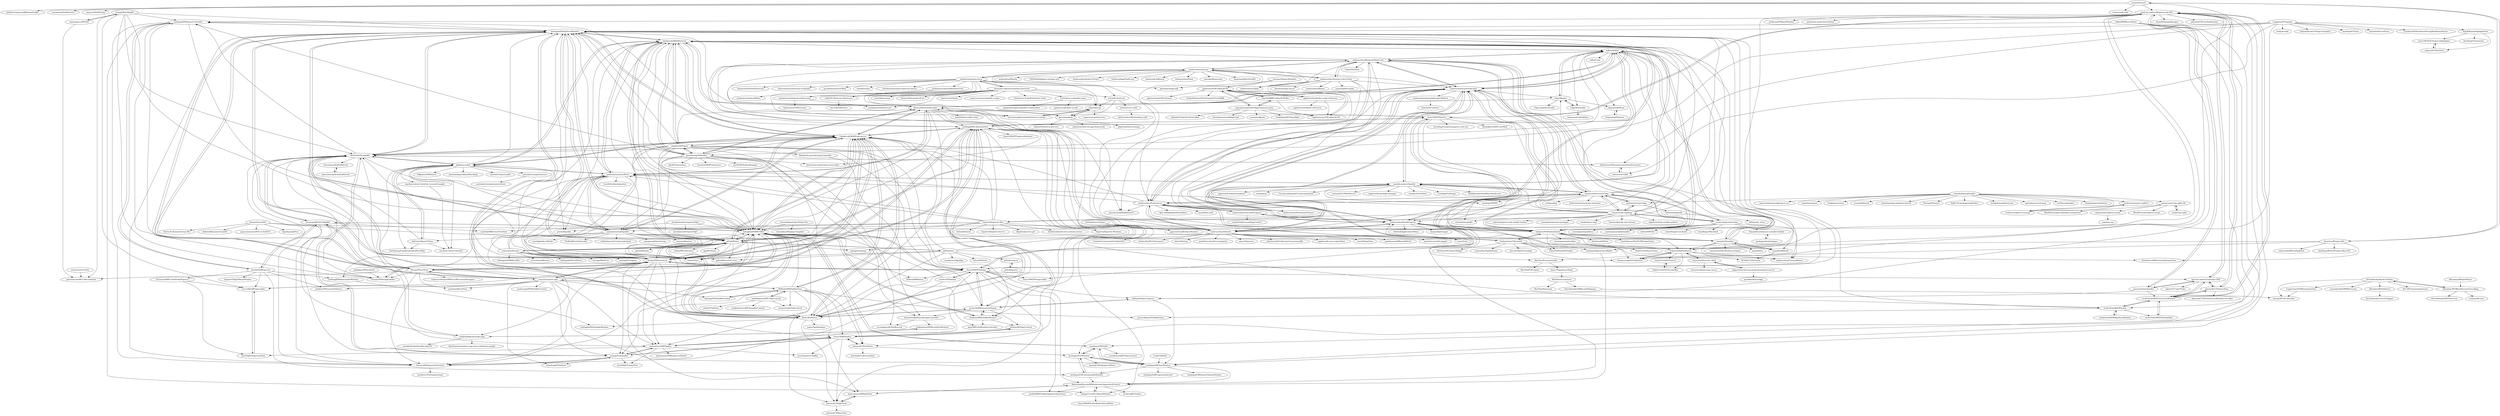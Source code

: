 digraph G {
"eonist/Element" -> "eonist/swift-utils"
"eonist/Element" -> "kaunteya/ProgressKit"
"eonist/Element" -> "OskarGroth/FlatButton"
"eonist/Element" -> "JellyDevelopment/JDAnimationKit" ["e"=1]
"eonist/Element" -> "gyetvan-andras/ModernLook-OSX"
"eonist/Element" -> "marmelroy/FileBrowser" ["e"=1]
"eonist/Element" -> "amayne/SwiftString" ["e"=1]
"soffes/HotKey" -> "sindresorhus/KeyboardShortcuts"
"soffes/HotKey" -> "sindresorhus/LaunchAtLogin"
"soffes/HotKey" -> "Clipy/Magnet"
"soffes/HotKey" -> "sindresorhus/Preferences"
"soffes/HotKey" -> "shpakovski/MASShortcut"
"soffes/HotKey" -> "Kentzo/ShortcutRecorder"
"soffes/HotKey" -> "sindresorhus/Defaults"
"soffes/HotKey" -> "tmandry/Swindler"
"soffes/HotKey" -> "lukakerr/NSWindowStyles"
"soffes/HotKey" -> "Clipy/KeyHolder"
"soffes/HotKey" -> "davedelong/DDHotKey"
"soffes/HotKey" -> "soffes/Color"
"soffes/HotKey" -> "tmandry/AXSwift"
"soffes/HotKey" -> "sindresorhus/DockProgress"
"soffes/HotKey" -> "iSapozhnik/Menu"
"shpakovski/MASShortcut" -> "Kentzo/ShortcutRecorder"
"shpakovski/MASShortcut" -> "shpakovski/MASPreferences"
"shpakovski/MASShortcut" -> "indragiek/INAppStoreWindow"
"shpakovski/MASShortcut" -> "davedelong/DDHotKey"
"shpakovski/MASShortcut" -> "potionfactory/LetsMove"
"shpakovski/MASShortcut" -> "indragiek/SNRHUDKit"
"shpakovski/MASShortcut" -> "github/Rebel"
"shpakovski/MASShortcut" -> "soffes/HotKey"
"shpakovski/MASShortcut" -> "shpakovski/Popup"
"shpakovski/MASShortcut" -> "sparkle-project/Sparkle"
"shpakovski/MASShortcut" -> "sindresorhus/LaunchAtLogin"
"shpakovski/MASShortcut" -> "glebd/cocoafob"
"shpakovski/MASShortcut" -> "jwilling/JNWCollectionView"
"shpakovski/MASShortcut" -> "Perspx/PXSourceList"
"shpakovski/MASShortcut" -> "twitter/twui" ["e"=1]
"Squirrel/Squirrel.Mac" -> "sparkle-project/Sparkle"
"Squirrel/Squirrel.Mac" -> "github/Rebel"
"Squirrel/Squirrel.Mac" -> "jwilling/JNWCollectionView"
"Squirrel/Squirrel.Mac" -> "andymatuschak/Sparkle"
"Squirrel/Squirrel.Mac" -> "shpakovski/MASPreferences"
"Squirrel/Squirrel.Mac" -> "indragiek/INAppStoreWindow"
"Squirrel/Squirrel.Mac" -> "Squirrel/Squirrel.Server"
"Squirrel/Squirrel.Mac" -> "pornel/Sparkle"
"Squirrel/Squirrel.Mac" -> "ButterKit/Butter"
"Squirrel/Squirrel.Mac" -> "libgit2/objective-git" ["e"=1]
"Squirrel/Squirrel.Mac" -> "shpakovski/MASShortcut"
"Squirrel/Squirrel.Mac" -> "potionfactory/LetsMove"
"Squirrel/Squirrel.Mac" -> "ArekSredzki/electron-release-server" ["e"=1]
"Squirrel/Squirrel.Mac" -> "Squirrel/Squirrel.Windows" ["e"=1]
"Squirrel/Squirrel.Mac" -> "GitbookIO/nuts" ["e"=1]
"shpakovski/MASPreferences" -> "indragiek/INAppStoreWindow"
"shpakovski/MASPreferences" -> "shpakovski/MASShortcut"
"shpakovski/MASPreferences" -> "potionfactory/LetsMove"
"shpakovski/MASPreferences" -> "Kentzo/ShortcutRecorder"
"shpakovski/MASPreferences" -> "Perspx/PXSourceList"
"shpakovski/MASPreferences" -> "ButterKit/Butter"
"shpakovski/MASPreferences" -> "indragiek/SNRHUDKit"
"shpakovski/MASPreferences" -> "github/Rebel"
"shpakovski/MASPreferences" -> "andymatuschak/Sparkle"
"shpakovski/MASPreferences" -> "shpakovski/Popup"
"shpakovski/MASPreferences" -> "Perspx/PXListView"
"shpakovski/MASPreferences" -> "MiMo42/MMTabBarView"
"shpakovski/MASPreferences" -> "jwilling/JNWCollectionView"
"shpakovski/MASPreferences" -> "MrNoodle/NoodleKit"
"shpakovski/MASPreferences" -> "glebd/cocoafob"
"sindresorhus/LaunchAtLogin" -> "sindresorhus/KeyboardShortcuts"
"sindresorhus/LaunchAtLogin" -> "sindresorhus/Preferences"
"sindresorhus/LaunchAtLogin" -> "sindresorhus/Defaults"
"sindresorhus/LaunchAtLogin" -> "soffes/HotKey"
"sindresorhus/LaunchAtLogin" -> "sindresorhus/DockProgress"
"sindresorhus/LaunchAtLogin" -> "sindresorhus/create-dmg"
"sindresorhus/LaunchAtLogin" -> "lukakerr/NSWindowStyles"
"sindresorhus/LaunchAtLogin" -> "shpakovski/MASShortcut"
"sindresorhus/LaunchAtLogin" -> "sparkle-project/Sparkle"
"sindresorhus/LaunchAtLogin" -> "Kentzo/ShortcutRecorder"
"sindresorhus/LaunchAtLogin" -> "tmandry/Swindler"
"sindresorhus/LaunchAtLogin" -> "Clipy/Magnet"
"sindresorhus/LaunchAtLogin" -> "sindresorhus/LaunchAtLogin-Modern"
"sindresorhus/LaunchAtLogin" -> "gonzalezreal/MarkdownUI" ["e"=1]
"sindresorhus/LaunchAtLogin" -> "sindresorhus/Pasteboard-Viewer"
"sindresorhus/Preferences" -> "sindresorhus/LaunchAtLogin"
"sindresorhus/Preferences" -> "sindresorhus/KeyboardShortcuts"
"sindresorhus/Preferences" -> "sindresorhus/Defaults"
"sindresorhus/Preferences" -> "sindresorhus/DockProgress"
"sindresorhus/Preferences" -> "soffes/HotKey"
"sindresorhus/Preferences" -> "lukakerr/NSWindowStyles"
"sindresorhus/Preferences" -> "sindresorhus/CircularProgress"
"sindresorhus/Preferences" -> "kyle-n/HighlightedTextEditor" ["e"=1]
"sindresorhus/Preferences" -> "gonzalezreal/MarkdownUI" ["e"=1]
"sindresorhus/Preferences" -> "shpakovski/MASShortcut"
"sindresorhus/Preferences" -> "shpakovski/MASPreferences"
"sindresorhus/Preferences" -> "sindresorhus/create-dmg"
"sindresorhus/Preferences" -> "exyte/Grid" ["e"=1]
"sindresorhus/Preferences" -> "sindresorhus/Pasteboard-Viewer"
"sindresorhus/Preferences" -> "mxcl/Path.swift" ["e"=1]
"sindresorhus/create-dmg" -> "sindresorhus/LaunchAtLogin"
"sindresorhus/create-dmg" -> "sparkle-project/Sparkle"
"sindresorhus/create-dmg" -> "sindresorhus/Preferences"
"sindresorhus/create-dmg" -> "create-dmg/create-dmg"
"sindresorhus/create-dmg" -> "LinusU/node-appdmg"
"sindresorhus/create-dmg" -> "sindresorhus/KeyboardShortcuts"
"sindresorhus/create-dmg" -> "sindresorhus/Defaults"
"sindresorhus/create-dmg" -> "andreyvit/create-dmg"
"sindresorhus/create-dmg" -> "sindresorhus/touch-bar-simulator" ["e"=1]
"sindresorhus/create-dmg" -> "shpakovski/MASShortcut"
"sindresorhus/create-dmg" -> "sindresorhus/DockProgress"
"sindresorhus/create-dmg" -> "wulkano/kap" ["e"=1]
"sindresorhus/create-dmg" -> "soffes/HotKey"
"sindresorhus/create-dmg" -> "lukakerr/NSWindowStyles"
"sindresorhus/create-dmg" -> "insidegui/WWDC" ["e"=1]
"sparkle-project/Sparkle" -> "shpakovski/MASShortcut"
"sparkle-project/Sparkle" -> "sindresorhus/LaunchAtLogin"
"sparkle-project/Sparkle" -> "potionfactory/LetsMove"
"sparkle-project/Sparkle" -> "insidegui/WWDC" ["e"=1]
"sparkle-project/Sparkle" -> "sindresorhus/create-dmg"
"sparkle-project/Sparkle" -> "apple/swift-argument-parser" ["e"=1]
"sparkle-project/Sparkle" -> "realm/jazzy" ["e"=1]
"sparkle-project/Sparkle" -> "CocoaLumberjack/CocoaLumberjack" ["e"=1]
"sparkle-project/Sparkle" -> "vslavik/winsparkle" ["e"=1]
"sparkle-project/Sparkle" -> "Squirrel/Squirrel.Mac"
"sparkle-project/Sparkle" -> "swisspol/GCDWebServer" ["e"=1]
"sparkle-project/Sparkle" -> "apple/swift-package-manager" ["e"=1]
"sparkle-project/Sparkle" -> "coteditor/CotEditor" ["e"=1]
"sparkle-project/Sparkle" -> "Carthage/Carthage" ["e"=1]
"sparkle-project/Sparkle" -> "kishikawakatsumi/KeychainAccess" ["e"=1]
"bdrister/AquaticPrime" -> "glebd/cocoafob"
"bdrister/AquaticPrime" -> "machinecodex/CodexFab"
"bdrister/AquaticPrime" -> "FastSpring/FsprgEmbeddedStoreMac"
"bdrister/AquaticPrime" -> "MrNoodle/NoodleKit"
"harryworld/osx-dev-daily" -> "bignerdranch/cocoa-programming-for-osx-5e"
"harryworld/osx-dev-daily" -> "harryworld/awesome-osx-ui"
"harryworld/osx-dev-daily" -> "OskarGroth/FlatButton"
"indragiek/INAppStoreWindow" -> "shpakovski/MASPreferences"
"indragiek/INAppStoreWindow" -> "indragiek/SNRHUDKit"
"indragiek/INAppStoreWindow" -> "github/Rebel"
"indragiek/INAppStoreWindow" -> "Perspx/PXSourceList"
"indragiek/INAppStoreWindow" -> "twitter/twui" ["e"=1]
"indragiek/INAppStoreWindow" -> "shpakovski/MASShortcut"
"indragiek/INAppStoreWindow" -> "andymatuschak/Sparkle"
"indragiek/INAppStoreWindow" -> "indragiek/INPopoverController"
"indragiek/INAppStoreWindow" -> "Perspx/PXListView"
"indragiek/INAppStoreWindow" -> "MrNoodle/NoodleKit"
"indragiek/INAppStoreWindow" -> "jwilling/JNWCollectionView"
"indragiek/INAppStoreWindow" -> "Decors/ANSegmentedControl"
"indragiek/INAppStoreWindow" -> "weAreYeah/WAYWindow"
"indragiek/INAppStoreWindow" -> "ButterKit/Butter"
"indragiek/INAppStoreWindow" -> "rsms/chromium-tabs"
"dsward2/macSVG" -> "dirkwhoffmann/virtualc64" ["e"=1]
"dsward2/macSVG" -> "quassummanus/SVG-to-SwiftUI"
"dsward2/macSVG" -> "lukakerr/NSWindowStyles"
"dsward2/macSVG" -> "dgurkaynak/Penc" ["e"=1]
"dsward2/macSVG" -> "Kevin-De-Koninck/Clean-Me" ["e"=1]
"dsward2/macSVG" -> "luckymarmot/ThemeKit"
"sindresorhus/Actions" -> "sindresorhus/KeyboardShortcuts"
"sindresorhus/Actions" -> "sindresorhus/Gifski" ["e"=1]
"sindresorhus/Actions" -> "sindresorhus/System-Color-Picker"
"sindresorhus/Actions" -> "sindresorhus/Plash" ["e"=1]
"sindresorhus/Actions" -> "sindresorhus/Defaults"
"sindresorhus/Actions" -> "joshfarrant/shortcuts-js"
"sindresorhus/Actions" -> "simonbs/Runestone" ["e"=1]
"sindresorhus/Actions" -> "danielsaidi/RichTextKit" ["e"=1]
"sindresorhus/Actions" -> "neilsardesai/Manila" ["e"=1]
"sindresorhus/Actions" -> "FifiTheBulldog/ios-settings-urls" ["e"=1]
"sindresorhus/Actions" -> "sindresorhus/Safari-Private" ["e"=1]
"sindresorhus/Actions" -> "SwiftcordApp/Swiftcord" ["e"=1]
"sindresorhus/Actions" -> "sindresorhus/LaunchAtLogin"
"sindresorhus/Actions" -> "sindresorhus/Preferences"
"sindresorhus/Actions" -> "liuliu/swift-diffusion" ["e"=1]
"sindresorhus/KeyboardShortcuts" -> "sindresorhus/LaunchAtLogin"
"sindresorhus/KeyboardShortcuts" -> "sindresorhus/Preferences"
"sindresorhus/KeyboardShortcuts" -> "sindresorhus/Defaults"
"sindresorhus/KeyboardShortcuts" -> "soffes/HotKey"
"sindresorhus/KeyboardShortcuts" -> "sindresorhus/DockProgress"
"sindresorhus/KeyboardShortcuts" -> "gonzalezreal/MarkdownUI" ["e"=1]
"sindresorhus/KeyboardShortcuts" -> "sindresorhus/Actions"
"sindresorhus/KeyboardShortcuts" -> "shpakovski/MASShortcut"
"sindresorhus/KeyboardShortcuts" -> "sindresorhus/System-Color-Picker"
"sindresorhus/KeyboardShortcuts" -> "Kentzo/ShortcutRecorder"
"sindresorhus/KeyboardShortcuts" -> "lukakerr/NSWindowStyles"
"sindresorhus/KeyboardShortcuts" -> "sindresorhus/Pasteboard-Viewer"
"sindresorhus/KeyboardShortcuts" -> "sindresorhus/CustomButton"
"sindresorhus/KeyboardShortcuts" -> "sindresorhus/Gifski" ["e"=1]
"sindresorhus/KeyboardShortcuts" -> "ChimeHQ/Neon" ["e"=1]
"Perspx/PXSourceList" -> "indragiek/INAppStoreWindow"
"Perspx/PXSourceList" -> "Perspx/PXListView"
"Perspx/PXSourceList" -> "Perspx/PXNavigationBar"
"Perspx/PXSourceList" -> "indragiek/SNRHUDKit"
"Perspx/PXSourceList" -> "shpakovski/MASPreferences"
"Perspx/PXSourceList" -> "iluuu1994/Pathbar"
"Perspx/PXSourceList" -> "MrNoodle/NoodleKit"
"Perspx/PXSourceList" -> "malcommac/DMSplitView"
"Perspx/PXSourceList" -> "jwilling/JNWCollectionView"
"Perspx/PXSourceList" -> "rsms/chromium-tabs"
"Perspx/PXSourceList" -> "malcommac/DMTabBar"
"Perspx/PXSourceList" -> "gcamp/GCJumpBar"
"Perspx/PXSourceList" -> "iluuu1994/ITSidebar"
"Perspx/PXSourceList" -> "Decors/ANSegmentedControl"
"Perspx/PXSourceList" -> "github/Rebel"
"timonus/OpenerManifest" -> "pietropizzi/app-talk"
"timonus/OpenerManifest" -> "agiletortoise/XCallbackURL"
"lukakerr/NSWindowStyles" -> "sindresorhus/LaunchAtLogin"
"lukakerr/NSWindowStyles" -> "sindresorhus/Preferences"
"lukakerr/NSWindowStyles" -> "sindresorhus/DockProgress"
"lukakerr/NSWindowStyles" -> "soffes/HotKey"
"lukakerr/NSWindowStyles" -> "robin/TitlebarAndToolbar"
"lukakerr/NSWindowStyles" -> "marioaguzman/toolbar"
"lukakerr/NSWindowStyles" -> "shpakovski/MASShortcut"
"lukakerr/NSWindowStyles" -> "luckymarmot/ThemeKit"
"lukakerr/NSWindowStyles" -> "sindresorhus/KeyboardShortcuts"
"lukakerr/NSWindowStyles" -> "OskarGroth/FlatButton"
"lukakerr/NSWindowStyles" -> "tmandry/AXSwift"
"lukakerr/NSWindowStyles" -> "tmandry/Swindler"
"lukakerr/NSWindowStyles" -> "martinlexow/SwiftUIWindowStyles"
"lukakerr/NSWindowStyles" -> "JohnSundell/Files" ["e"=1]
"lukakerr/NSWindowStyles" -> "sparkle-project/Sparkle"
"potionfactory/LetsMove" -> "shpakovski/MASPreferences"
"potionfactory/LetsMove" -> "shpakovski/MASShortcut"
"potionfactory/LetsMove" -> "Kentzo/ShortcutRecorder"
"potionfactory/LetsMove" -> "indragiek/INAppStoreWindow"
"potionfactory/LetsMove" -> "glebd/cocoafob"
"potionfactory/LetsMove" -> "andymatuschak/Sparkle"
"potionfactory/LetsMove" -> "indragiek/SNRHUDKit"
"potionfactory/LetsMove" -> "sparkle-project/Sparkle"
"potionfactory/LetsMove" -> "Perspx/PXSourceList"
"potionfactory/LetsMove" -> "ButterKit/Butter"
"potionfactory/LetsMove" -> "pornel/Sparkle"
"potionfactory/LetsMove" -> "github/Rebel"
"potionfactory/LetsMove" -> "tcurdt/feedbackreporter"
"potionfactory/LetsMove" -> "jwilling/JNWAnimatableWindow"
"potionfactory/LetsMove" -> "roddi/ValidateStoreReceipt"
"joshfarrant/shortcuts-js" -> "alexander-akhmetov/python-shortcuts"
"joshfarrant/shortcuts-js" -> "pfgithub/scpl"
"joshfarrant/shortcuts-js" -> "gonzula/splash"
"joshfarrant/shortcuts-js" -> "a2/swift-shortcuts"
"joshfarrant/shortcuts-js" -> "jordanmerrick/shortcutsdirectory"
"joshfarrant/shortcuts-js" -> "sindresorhus/Actions"
"joshfarrant/shortcuts-js" -> "sebj/iOS-Shortcuts-Reference"
"joshfarrant/shortcuts-js" -> "ImminentFate/SiriShortcuts"
"joshfarrant/shortcuts-js" -> "steventroughtonsmith/shortcuts-iosmac"
"joshfarrant/shortcuts-js" -> "dersvenhesse/awesome-scriptable" ["e"=1]
"joshfarrant/shortcuts-js" -> "jordanmerrick/workflowdirectory"
"joshfarrant/shortcuts-js" -> "gcordalis/shortcutsWeb"
"joshfarrant/shortcuts-js" -> "louisdh/textor" ["e"=1]
"joshfarrant/shortcuts-js" -> "pietropizzi/app-talk"
"joshfarrant/shortcuts-js" -> "chrishutchinson/ios-shortcuts-demos"
"a2/shortcuts-swift" -> "kylef-archive/WebLinking.swift"
"gcamp/GCJumpBar" -> "MrNoodle/NoodleKit"
"gcamp/GCJumpBar" -> "JustSid/JUEmptyView"
"gcamp/GCJumpBar" -> "iluuu1994/Pathbar"
"gcamp/GCJumpBar" -> "shinyfrog/SFTabView"
"gcamp/GCJumpBar" -> "malcommac/DMTabBar"
"gcamp/GCJumpBar" -> "Decors/ANSegmentedControl"
"sindresorhus/CircularProgress" -> "sindresorhus/DockProgress"
"sindresorhus/CircularProgress" -> "sindresorhus/Preferences"
"sindresorhus/CircularProgress" -> "mohn93/AdvancedPageControl" ["e"=1]
"sindresorhus/Defaults" -> "sindresorhus/Preferences"
"sindresorhus/Defaults" -> "sindresorhus/LaunchAtLogin"
"sindresorhus/Defaults" -> "sindresorhus/KeyboardShortcuts"
"sindresorhus/Defaults" -> "exyte/Grid" ["e"=1]
"sindresorhus/Defaults" -> "CombineCommunity/CombineExt" ["e"=1]
"sindresorhus/Defaults" -> "siteline/SwiftUI-Introspect" ["e"=1]
"sindresorhus/Defaults" -> "sindresorhus/DockProgress"
"sindresorhus/Defaults" -> "aheze/Setting" ["e"=1]
"sindresorhus/Defaults" -> "pointfreeco/swiftui-navigation" ["e"=1]
"sindresorhus/Defaults" -> "aheze/Popovers" ["e"=1]
"sindresorhus/Defaults" -> "JohnSundell/CollectionConcurrencyKit" ["e"=1]
"sindresorhus/Defaults" -> "apple/swift-async-algorithms" ["e"=1]
"sindresorhus/Defaults" -> "exyte/PopupView" ["e"=1]
"sindresorhus/Defaults" -> "paololeonardi/WaterfallGrid" ["e"=1]
"sindresorhus/Defaults" -> "pointfreeco/swift-tagged" ["e"=1]
"sindresorhus/DockProgress" -> "sindresorhus/LaunchAtLogin"
"sindresorhus/DockProgress" -> "sindresorhus/CircularProgress"
"sindresorhus/DockProgress" -> "sindresorhus/Preferences"
"sindresorhus/DockProgress" -> "sindresorhus/Defaults"
"sindresorhus/DockProgress" -> "sindresorhus/KeyboardShortcuts"
"sindresorhus/DockProgress" -> "lukakerr/NSWindowStyles"
"sindresorhus/DockProgress" -> "ilyapuchka/Gauges" ["e"=1]
"sindresorhus/DockProgress" -> "OskarGroth/FlatButton"
"sindresorhus/DockProgress" -> "MacPaw/PermissionsKit"
"sindresorhus/DockProgress" -> "GitHawkApp/ContextMenu" ["e"=1]
"sindresorhus/DockProgress" -> "sindresorhus/CustomButton"
"packagesdev/packages" -> "KosalaHerath/macos-installer-builder"
"dumblob/mysql2sqlite" -> "aaemnnosttv/wp-sqlite-db"
"dumblob/mysql2sqlite" -> "techouse/mysql-to-sqlite3"
"dumblob/mysql2sqlite" -> "techouse/sqlite3-to-mysql"
"dumblob/mysql2sqlite" -> "jamesmishra/mysqldump-to-csv"
"dumblob/mysql2sqlite" -> "rogerbinns/apsw" ["e"=1]
"dumblob/mysql2sqlite" -> "hirak/prestissimo" ["e"=1]
"dumblob/mysql2sqlite" -> "andreyvit/create-dmg"
"dumblob/mysql2sqlite" -> "orangehill/iseed" ["e"=1]
"dumblob/mysql2sqlite" -> "spatie/package-skeleton-laravel" ["e"=1]
"dumblob/mysql2sqlite" -> "Protoqol/Prequel" ["e"=1]
"dumblob/mysql2sqlite" -> "RaRe-Technologies/sqlitedict" ["e"=1]
"dumblob/mysql2sqlite" -> "benbjohnson/litestream" ["e"=1]
"dumblob/mysql2sqlite" -> "spatie/laravel-sitemap" ["e"=1]
"dumblob/mysql2sqlite" -> "ww9/mysql2sqlite"
"dumblob/mysql2sqlite" -> "thephpleague/skeleton" ["e"=1]
"shpakovski/Popup" -> "shpakovski/MASPreferences"
"shpakovski/Popup" -> "indragiek/INAppStoreWindow"
"shpakovski/Popup" -> "shpakovski/MASShortcut"
"shpakovski/Popup" -> "aschuch/AXStatusItemPopup"
"shpakovski/Popup" -> "davedelong/DDHotKey"
"shpakovski/Popup" -> "indragiek/SNRHUDKit"
"shpakovski/Popup" -> "Mozketo/LaunchAtLoginController"
"shpakovski/Popup" -> "ButterKit/Butter"
"shpakovski/Popup" -> "twitter/twui" ["e"=1]
"shpakovski/Popup" -> "andymatuschak/Sparkle"
"shpakovski/Popup" -> "Kentzo/ShortcutRecorder"
"shpakovski/Popup" -> "Perspx/PXSourceList"
"shpakovski/Popup" -> "iluuu1994/ITSidebar"
"shpakovski/Popup" -> "MrNoodle/NoodleKit"
"shpakovski/Popup" -> "obolton/OBMenuBarWindow"
"tmandry/Swindler" -> "tmandry/AXSwift"
"tmandry/Swindler" -> "soffes/HotKey"
"tmandry/Swindler" -> "sindresorhus/LaunchAtLogin"
"tmandry/Swindler" -> "OskarGroth/FlatButton"
"tmandry/Swindler" -> "ianyh/Silica"
"tmandry/Swindler" -> "lukakerr/NSWindowStyles"
"tmandry/Swindler" -> "shpakovski/MASShortcut"
"tmandry/Swindler" -> "NUIKit/CGSInternal"
"tmandry/Swindler" -> "Kentzo/ShortcutRecorder"
"tmandry/Swindler" -> "Clipy/Magnet"
"tmandry/Swindler" -> "macshome/The-Wisdom-of-Quinn" ["e"=1]
"MiMo42/MMTabBarView" -> "onekiloparsec/KPCTabsControl"
"MiMo42/MMTabBarView" -> "dorianj/PSMTabBarControl"
"MiMo42/MMTabBarView" -> "iluuu1994/Pathbar"
"MiMo42/MMTabBarView" -> "malcommac/DMTabBar"
"MiMo42/MMTabBarView" -> "aaron-elkins/ENTabBarView"
"MiMo42/MMTabBarView" -> "rsms/chromium-tabs"
"MiMo42/MMTabBarView" -> "phranck/CNSplitView"
"MiMo42/MMTabBarView" -> "malcommac/DMSplitView"
"MiMo42/MMTabBarView" -> "monyschuk/LITabControl"
"MiMo42/MMTabBarView" -> "indragiek/SNRHUDKit"
"MiMo42/MMTabBarView" -> "shpakovski/MASPreferences"
"MiMo42/MMTabBarView" -> "phranck/CNGridView"
"jwilling/JNWCollectionView" -> "ButterKit/Butter"
"jwilling/JNWCollectionView" -> "weAreYeah/WAYWindow"
"jwilling/JNWCollectionView" -> "indragiek/INAppStoreWindow"
"jwilling/JNWCollectionView" -> "iluuu1994/ITSwitch"
"jwilling/JNWCollectionView" -> "Perspx/PXSourceList"
"jwilling/JNWCollectionView" -> "Perspx/PXListView"
"jwilling/JNWCollectionView" -> "aschuch/AXStatusItemPopup"
"jwilling/JNWCollectionView" -> "shpakovski/MASPreferences"
"jwilling/JNWCollectionView" -> "phranck/CNGridView"
"jwilling/JNWCollectionView" -> "pixelglow/zipzap" ["e"=1]
"jwilling/JNWCollectionView" -> "iluuu1994/ITProgressIndicator"
"jwilling/JNWCollectionView" -> "indragiek/SNRHUDKit"
"jwilling/JNWCollectionView" -> "github/Rebel"
"jwilling/JNWCollectionView" -> "indragiek/INPopoverController"
"jwilling/JNWCollectionView" -> "DangerCove/DCOAboutWindow"
"iluuu1994/ITSidebar" -> "iluuu1994/Pathbar"
"iluuu1994/ITSidebar" -> "indragiek/SNRHUDKit"
"iluuu1994/ITSidebar" -> "erndev/EDSidebar"
"iluuu1994/ITSidebar" -> "aschuch/AXStatusItemPopup"
"iluuu1994/ITSidebar" -> "RobotsAndPencils/RPBorderlessSegmentedControl"
"iluuu1994/ITSidebar" -> "iluuu1994/ITSwitch"
"iluuu1994/ITSidebar" -> "iluuu1994/ITProgressBar"
"iluuu1994/ITSidebar" -> "raffael/NSAlert-Popover"
"iluuu1994/ITSidebar" -> "jwells89/JWToolbarAdaptiveSpaceItem"
"iluuu1994/ITSidebar" -> "indragiek/INAppStoreWindow"
"iluuu1994/ITSidebar" -> "kwbock/KBButton"
"iluuu1994/ITSidebar" -> "phranck/CNSplitView"
"iluuu1994/ITSidebar" -> "Perspx/PXSourceList"
"iluuu1994/ITSidebar" -> "gyetvan-andras/Calendar-OSX"
"iluuu1994/ITSidebar" -> "ButterKit/Butter"
"gonzula/splash" -> "pfgithub/scpl"
"gonzula/splash" -> "pfgithub/shortcutslang"
"gonzula/splash" -> "xAlien95/shortcut-preview"
"gonzula/splash" -> "adamtow/shortcut-app-framework" ["e"=1]
"raffael/RMBlurredView" -> "insidegui/FOTWindow"
"raffael/RMBlurredView" -> "insidegui/GRGlassWindow"
"raffael/RMBlurredView" -> "raffael/NSAlert-Popover"
"raffael/RMBlurredView" -> "indragiek/INAppStoreWindow"
"raffael/RMBlurredView" -> "insidegui/GRProKit"
"sindresorhus/System-Color-Picker" -> "superhighfives/pika" ["e"=1]
"sindresorhus/System-Color-Picker" -> "sindresorhus/KeyboardShortcuts"
"sindresorhus/System-Color-Picker" -> "sindresorhus/Pasteboard-Viewer"
"sindresorhus/System-Color-Picker" -> "sindresorhus/Actions"
"sindresorhus/System-Color-Picker" -> "sindresorhus/LaunchAtLogin"
"sindresorhus/System-Color-Picker" -> "sindresorhus/Defaults"
"sindresorhus/System-Color-Picker" -> "lbrndnr/nuage-macos"
"sindresorhus/System-Color-Picker" -> "sindresorhus/Gifski" ["e"=1]
"sindresorhus/System-Color-Picker" -> "sindresorhus/Regex"
"sindresorhus/System-Color-Picker" -> "sindresorhus/Preferences"
"create-dmg/create-dmg" -> "LinusU/node-appdmg"
"create-dmg/create-dmg" -> "sindresorhus/create-dmg"
"create-dmg/create-dmg" -> "sindresorhus/LaunchAtLogin"
"create-dmg/create-dmg" -> "auriamg/macdylibbundler"
"create-dmg/create-dmg" -> "beltex/SMCKit" ["e"=1]
"create-dmg/create-dmg" -> "KosalaHerath/macos-installer-builder"
"create-dmg/create-dmg" -> "rnine/SimplyCoreAudio" ["e"=1]
"create-dmg/create-dmg" -> "kendfinger/MacHack" ["e"=1]
"create-dmg/create-dmg" -> "aronskaya/smjobbless" ["e"=1]
"create-dmg/create-dmg" -> "sindresorhus/CustomButton"
"github/Rebel" -> "github/Mantle" ["e"=1]
"github/Rebel" -> "github/twui"
"github/Rebel" -> "indragiek/INAppStoreWindow"
"github/Rebel" -> "indragiek/SNRHUDKit"
"github/Rebel" -> "github/ReactiveCocoa" ["e"=1]
"github/Rebel" -> "ButterKit/Butter"
"github/Rebel" -> "twitter/twui" ["e"=1]
"github/Rebel" -> "shpakovski/MASPreferences"
"github/Rebel" -> "pixelglow/zipzap" ["e"=1]
"github/Rebel" -> "kgn/KGNoise" ["e"=1]
"github/Rebel" -> "shpakovski/MASShortcut"
"github/Rebel" -> "jwilling/JNWCollectionView"
"github/Rebel" -> "Perspx/PXSourceList"
"github/Rebel" -> "sonoramac/Sonora"
"github/Rebel" -> "robrix/RXCollections" ["e"=1]
"aaemnnosttv/wp-sqlite-db" -> "stokry/wp-sqlite"
"aaemnnosttv/wp-sqlite-db" -> "WordPress/sqlite-database-integration"
"aaemnnosttv/wp-sqlite-db" -> "adamziel/wordpress-wasm"
"aaemnnosttv/wp-sqlite-db" -> "WordPress/wordpress-wasm" ["e"=1]
"alexzielenski/ScrollToRefresh" -> "vincentmac/PullToRefresh"
"andymatuschak/Sparkle" -> "indragiek/INAppStoreWindow"
"andymatuschak/Sparkle" -> "shpakovski/MASPreferences"
"andymatuschak/Sparkle" -> "twitter/twui" ["e"=1]
"andymatuschak/Sparkle" -> "TheRealKerni/QuincyKit" ["e"=1]
"andymatuschak/Sparkle" -> "robbiehanson/CocoaLumberjack" ["e"=1]
"andymatuschak/Sparkle" -> "Perspx/PXSourceList"
"andymatuschak/Sparkle" -> "github/Rebel"
"andymatuschak/Sparkle" -> "potionfactory/LetsMove"
"andymatuschak/Sparkle" -> "github/Mantle" ["e"=1]
"andymatuschak/Sparkle" -> "omnigroup/OmniGroup" ["e"=1]
"andymatuschak/Sparkle" -> "glebd/cocoafob"
"andymatuschak/Sparkle" -> "bdrister/AquaticPrime"
"andymatuschak/Sparkle" -> "mneorr/Alcatraz" ["e"=1]
"andymatuschak/Sparkle" -> "omz/AppSales-Mobile" ["e"=1]
"andymatuschak/Sparkle" -> "github/ReactiveCocoa" ["e"=1]
"luckymarmot/ThemeKit" -> "lukakerr/NSWindowStyles"
"luckymarmot/ThemeKit" -> "robin/TitlebarAndToolbar"
"luckymarmot/ThemeKit" -> "KrisYu/swift14macOSApps" ["e"=1]
"luckymarmot/ThemeKit" -> "shpakovski/MASPreferences"
"luckymarmot/ThemeKit" -> "insidegui/AppearanceMaker"
"luckymarmot/ThemeKit" -> "Sunnyyoung/SYFlatButton"
"luckymarmot/ThemeKit" -> "OskarGroth/FlatButton"
"luckymarmot/ThemeKit" -> "yapstudios/YapAnimator" ["e"=1]
"luckymarmot/ThemeKit" -> "davedelong/Chronology" ["e"=1]
"luckymarmot/ThemeKit" -> "sindresorhus/DockProgress"
"agiletortoise/XCallbackURL" -> "agiletortoise/TiXCallbackURL"
"agiletortoise/XCallbackURL" -> "sebreh/SBRXCallbackURLKit"
"agiletortoise/XCallbackURL" -> "tapsandswipes/InterAppCommunication"
"agiletortoise/XCallbackURL" -> "agiletortoise/drafts-script-reference"
"agiletortoise/XCallbackURL" -> "agiletortoise/URLSchemes"
"agiletortoise/XCallbackURL" -> "SmileSoftware/TextExpanderTouchSDK"
"alexzielenski/StartAtLoginController" -> "nickpaulson/NPReceiptVerification"
"alexzielenski/StartAtLoginController" -> "secondgear/SGHotKeysLib"
"Sunnyyoung/SYFlatButton" -> "OskarGroth/FlatButton"
"kaunteya/ProgressKit" -> "Sunnyyoung/SYFlatButton"
"kaunteya/ProgressKit" -> "Henryforce/KRActivityIndicatorView"
"kaunteya/ProgressKit" -> "OskarGroth/FlatButton"
"kaunteya/ProgressKit" -> "eonist/Element"
"kaunteya/ProgressKit" -> "thePsguy/ButtonProgressBar-iOS" ["e"=1]
"kaunteya/ProgressKit" -> "roytornado/RSLoadingView" ["e"=1]
"andreyvit/create-dmg" -> "LinusU/node-appdmg"
"andreyvit/create-dmg" -> "sindresorhus/create-dmg"
"andreyvit/create-dmg" -> "al45tair/dmgbuild"
"ArtSabintsev/Zephyr" -> "sindresorhus/Defaults"
"ArtSabintsev/Zephyr" -> "ggruen/CloudKitSyncMonitor" ["e"=1]
"Perspx/PXListView" -> "Perspx/PXSourceList"
"Perspx/PXListView" -> "Perspx/PXNavigationBar"
"Perspx/PXListView" -> "joshaber/JAListView" ["e"=1]
"Perspx/PXListView" -> "indragiek/INAppStoreWindow"
"Perspx/PXListView" -> "indragiek/SNRHUDKit"
"Perspx/PXListView" -> "binarygod/BGHUDAppKit"
"Perspx/PXListView" -> "shpakovski/MASPreferences"
"Perspx/PXListView" -> "jwilling/JNWCollectionView"
"Perspx/PXListView" -> "pieteromvlee/BCCollectionView"
"Perspx/PXListView" -> "ButterKit/Butter"
"Perspx/PXListView" -> "indragiek/INPopoverController"
"Perspx/PXListView" -> "Decors/ANSegmentedControl"
"Perspx/PXListView" -> "rsms/chromium-tabs"
"Perspx/PXListView" -> "MrNoodle/NoodleKit"
"Perspx/PXListView" -> "realmacsoftware/RMErrorRecoveryAttempter" ["e"=1]
"MrNoodle/NoodleKit" -> "gcamp/GCJumpBar"
"MrNoodle/NoodleKit" -> "uliwitness/UKSyntaxColoredTextDocument"
"MrNoodle/NoodleKit" -> "Decors/ANSegmentedControl"
"MrNoodle/NoodleKit" -> "indragiek/INAppStoreWindow"
"MrNoodle/NoodleKit" -> "Perspx/PXSourceList"
"MrNoodle/NoodleKit" -> "indragiek/INPopoverController"
"MrNoodle/NoodleKit" -> "binarygod/BGHUDAppKit"
"MrNoodle/NoodleKit" -> "indragiek/SNRHUDKit"
"MrNoodle/NoodleKit" -> "glebd/cocoafob"
"MrNoodle/NoodleKit" -> "malcommac/DMTabBar"
"MrNoodle/NoodleKit" -> "shpakovski/MASPreferences"
"MrNoodle/NoodleKit" -> "vincentmac/PullToRefresh"
"MrNoodle/NoodleKit" -> "Perspx/PXNavigationBar"
"glebd/cocoafob" -> "bdrister/AquaticPrime"
"glebd/cocoafob" -> "machinecodex/CodexFab_LicenseExample"
"glebd/cocoafob" -> "machinecodex/CodexFab"
"glebd/cocoafob" -> "FastSpring/FsprgEmbeddedStoreMac"
"glebd/cocoafob" -> "MrNoodle/NoodleKit"
"glebd/cocoafob" -> "shpakovski/MASPreferences"
"glebd/cocoafob" -> "potionfactory/potionstore"
"glebd/cocoafob" -> "indragiek/INAppStoreWindow"
"glebd/cocoafob" -> "pornel/Sparkle"
"glebd/cocoafob" -> "potionfactory/LetsMove"
"glebd/cocoafob" -> "bdkjones/VDKQueue"
"glebd/cocoafob" -> "konstantinpavlikhin/Watchdog"
"glebd/cocoafob" -> "shpakovski/MASShortcut"
"glebd/cocoafob" -> "roddi/ValidateStoreReceipt"
"glebd/cocoafob" -> "karelia/ConnectionKit" ["e"=1]
"insidegui/FOTWindow" -> "insidegui/GRProKit"
"insidegui/FOTWindow" -> "insidegui/GRCustomizableWindow"
"insidegui/FOTWindow" -> "insidegui/GRGlassWindow"
"insidegui/FOTWindow" -> "jnozzi/JLNFadingScrollView"
"larcus94/LBProgressBar" -> "JustSid/JUInspectorView"
"machinecodex/CodexFab_LicenseExample" -> "machinecodex/CodexFab"
"phranck/CCNStatusItem" -> "gyetvan-andras/Calendar-OSX"
"phranck/CCNStatusItem" -> "weAreYeah/WAYSourceListWindow"
"phranck/CCNStatusItem" -> "gyetvan-andras/ModernLook-OSX"
"phranck/CCNStatusItem" -> "phranck/CCNPreferencesWindowController"
"Clipy/KeyHolder" -> "Clipy/Magnet"
"Clipy/KeyHolder" -> "fespinoza/LinkedIdeas" ["e"=1]
"OskarGroth/OGSwitch" -> "OskarGroth/OGCircularBar"
"bignerdranch/cocoa-programming-for-osx-5e" -> "harryworld/osx-dev-daily"
"bignerdranch/cocoa-programming-for-osx-5e" -> "javaliker/SQLiteApp"
"gservera/ScheduleKit" -> "gyetvan-andras/Calendar-OSX"
"gservera/ScheduleKit" -> "gyetvan-andras/ModernLook-OSX"
"gservera/ScheduleKit" -> "weAreYeah/WAYSourceListWindow"
"gservera/ScheduleKit" -> "raffael/NSAlert-Popover"
"techouse/sqlite3-to-mysql" -> "techouse/mysql-to-sqlite3"
"pfgithub/scpl" -> "gonzula/splash"
"pfgithub/scpl" -> "supermamon/shortcuts"
"pfgithub/scpl" -> "steventroughtonsmith/shortcuts-iosmac"
"techouse/mysql-to-sqlite3" -> "techouse/sqlite3-to-mysql"
"sonoramac/Sonora" -> "indragiek/SNRHUDKit"
"sonoramac/Sonora" -> "indragiek/INAppStoreWindow"
"sonoramac/Sonora" -> "github/Rebel"
"sonoramac/Sonora" -> "shpakovski/MASPreferences"
"sonoramac/Sonora" -> "indragiek/SNRMusicKit"
"sonoramac/Sonora" -> "Perspx/PXSourceList"
"sonoramac/Sonora" -> "iluuu1994/ITSidebar"
"sonoramac/Sonora" -> "twitter/twui" ["e"=1]
"sonoramac/Sonora" -> "ButterKit/Butter"
"sonoramac/Sonora" -> "stevestreza/Barista" ["e"=1]
"sonoramac/Sonora" -> "shpakovski/MASShortcut"
"sonoramac/Sonora" -> "indragiek/OEGridView"
"sonoramac/Sonora" -> "MrNoodle/NoodleKit"
"sonoramac/Sonora" -> "mronge/MailCore" ["e"=1]
"sonoramac/Sonora" -> "xyfeng/XYOrigami" ["e"=1]
"a2/swift-shortcuts" -> "a2/shortcuts-swift"
"a2/swift-shortcuts" -> "gonzula/splash"
"a2/swift-shortcuts" -> "pfgithub/scpl"
"agiletortoise/drafts-script-reference" -> "agiletortoise/XCallbackURL"
"agiletortoise/drafts-script-reference" -> "agiletortoise/drafts-reference"
"agiletortoise/drafts-script-reference" -> "agiletortoise/TiXCallbackURL"
"CodaFi/IDEKit" -> "insidegui/GRGlassWindow"
"mugginsoft/Fragaria" -> "uliwitness/UKSyntaxColoredTextDocument"
"mugginsoft/Fragaria" -> "faceleg/ACEView"
"mugginsoft/Fragaria" -> "KayK/RegexHighlightView"
"mugginsoft/Fragaria" -> "MrNoodle/NoodleKit"
"mugginsoft/Fragaria" -> "beelsebob/CoreParse" ["e"=1]
"mugginsoft/Fragaria" -> "uliwitness/UliKit"
"mugginsoft/Fragaria" -> "indragiek/SNRHUDKit"
"mugginsoft/Fragaria" -> "jverkoey/NSAttributedStringMarkdownParser" ["e"=1]
"mugginsoft/Fragaria" -> "indragiek/INAppStoreWindow"
"mugginsoft/Fragaria" -> "itod/parsekit" ["e"=1]
"mugginsoft/Fragaria" -> "kattrali/Xcode5-Plugin-Template" ["e"=1]
"dorianj/PSMTabBarControl" -> "MiMo42/MMTabBarView"
"indragiek/SNRHUDKit" -> "indragiek/INAppStoreWindow"
"indragiek/SNRHUDKit" -> "malcommac/DMTabBar"
"indragiek/SNRHUDKit" -> "kwbock/KBButton"
"indragiek/SNRHUDKit" -> "iluuu1994/ITSidebar"
"indragiek/SNRHUDKit" -> "insidegui/GRProKit"
"indragiek/SNRHUDKit" -> "Decors/ANSegmentedControl"
"indragiek/SNRHUDKit" -> "obolton/OBMenuBarWindow"
"indragiek/SNRHUDKit" -> "phranck/CNGridView"
"indragiek/SNRHUDKit" -> "Perspx/PXSourceList"
"indragiek/SNRHUDKit" -> "binarygod/BGHUDAppKit"
"indragiek/SNRHUDKit" -> "gcamp/GCJumpBar"
"indragiek/SNRHUDKit" -> "github/Rebel"
"indragiek/SNRHUDKit" -> "shpakovski/MASPreferences"
"indragiek/SNRHUDKit" -> "larcus94/LBProgressBar"
"indragiek/SNRHUDKit" -> "ButterKit/Butter"
"jordanmerrick/shortcutsdirectory" -> "jordanmerrick/shortcuts"
"jordanmerrick/shortcutsdirectory" -> "heliomass/iOSShortcuts"
"tmandry/AXSwift" -> "tmandry/Swindler"
"tmandry/AXSwift" -> "NUIKit/CGSInternal"
"al45tair/dmgbuild" -> "al45tair/ds_store"
"aschuch/AXStatusItemPopup" -> "raffael/NSAlert-Popover"
"aschuch/AXStatusItemPopup" -> "obolton/OBMenuBarWindow"
"aschuch/AXStatusItemPopup" -> "iluuu1994/ITSidebar"
"aschuch/AXStatusItemPopup" -> "ButterKit/Butter"
"aschuch/AXStatusItemPopup" -> "jwilling/JNWCollectionView"
"aschuch/AXStatusItemPopup" -> "alexzielenski/StartAtLoginController"
"aschuch/AXStatusItemPopup" -> "bfolder/BFPageControl"
"obolton/OBMenuBarWindow" -> "aschuch/AXStatusItemPopup"
"obolton/OBMenuBarWindow" -> "bfolder/BFPageControl"
"obolton/OBMenuBarWindow" -> "indragiek/SNRHUDKit"
"obolton/OBMenuBarWindow" -> "kgn/DBPrefsWindowController"
"schl3ck/ios-scriptable-types" -> "gebeto/scriptable-vscode"
"schl3ck/ios-scriptable-types" -> "jasperhartong/scriptable-ts-boilerplate"
"tapsandswipes/InterAppCommunication" -> "sebreh/SBRXCallbackURLKit"
"tapsandswipes/InterAppCommunication" -> "agiletortoise/XCallbackURL"
"tapsandswipes/InterAppCommunication" -> "agiletortoise/TiXCallbackURL"
"tapsandswipes/InterAppCommunication" -> "justin/wolfpack" ["e"=1]
"tapsandswipes/InterAppCommunication" -> "EddyBorja/MLPSpotlight" ["e"=1]
"tapsandswipes/InterAppCommunication" -> "fabiankr/TableViewSearchBar" ["e"=1]
"tapsandswipes/InterAppCommunication" -> "developmentseed/fingertips" ["e"=1]
"LinusU/node-appdmg" -> "andreyvit/create-dmg"
"LinusU/node-appdmg" -> "create-dmg/create-dmg"
"LinusU/node-appdmg" -> "sindresorhus/create-dmg"
"LinusU/node-appdmg" -> "sparkle-project/Sparkle"
"LinusU/node-appdmg" -> "Teamwork/node-auto-launch" ["e"=1]
"LinusU/node-appdmg" -> "edjafarov/node-webkit-updater" ["e"=1]
"LinusU/node-appdmg" -> "shpakovski/MASShortcut"
"LinusU/node-appdmg" -> "indragiek/INAppStoreWindow"
"LinusU/node-appdmg" -> "sindresorhus/LaunchAtLogin"
"LinusU/node-appdmg" -> "mllrsohn/grunt-node-webkit-builder" ["e"=1]
"LinusU/node-appdmg" -> "Squirrel/Squirrel.Mac"
"LinusU/node-appdmg" -> "vslavik/winsparkle" ["e"=1]
"LinusU/node-appdmg" -> "maxogden/electron-packager" ["e"=1]
"LinusU/node-appdmg" -> "potionfactory/LetsMove"
"LinusU/node-appdmg" -> "remko/fancy-dmg"
"alexander-akhmetov/python-shortcuts" -> "joshfarrant/shortcuts-js"
"alexander-akhmetov/python-shortcuts" -> "pfgithub/scpl"
"alexander-akhmetov/python-shortcuts" -> "sebj/iOS-Shortcuts-Reference"
"alexander-akhmetov/python-shortcuts" -> "steventroughtonsmith/shortcuts-iosmac"
"alexander-akhmetov/python-shortcuts" -> "a2/swift-shortcuts"
"alexander-akhmetov/python-shortcuts" -> "jordanmerrick/shortcutsdirectory"
"alexander-akhmetov/python-shortcuts" -> "Roman2K/youtube-dl-ios"
"alexander-akhmetov/python-shortcuts" -> "gonzula/splash"
"alexander-akhmetov/python-shortcuts" -> "sharecuts/website"
"alexander-akhmetov/python-shortcuts" -> "supermamon/scriptable-scripts" ["e"=1]
"alexander-akhmetov/python-shortcuts" -> "schl3ck/ios-scriptable-types"
"alexander-akhmetov/python-shortcuts" -> "Pythonista-Tools/Pythonista-Tools" ["e"=1]
"alexander-akhmetov/python-shortcuts" -> "louisdh/terminal" ["e"=1]
"alexander-akhmetov/python-shortcuts" -> "jordanmerrick/shortcuts"
"adamziel/wordpress-wasm" -> "xwp/pwa-wp" ["e"=1]
"weAreYeah/WAYWindow" -> "weAreYeah/WAYAppStoreWindow"
"weAreYeah/WAYWindow" -> "weAreYeah/WAYSourceListWindow"
"weAreYeah/WAYWindow" -> "weAreYeah/WAYTheDarkSide"
"weAreYeah/WAYWindow" -> "aaron-elkins/ENTabBarView"
"jordanmerrick/workflowdirectory" -> "jordanmerrick/workflows"
"iluuu1994/ITSwitch" -> "iluuu1994/ITProgressBar"
"iluuu1994/ITSwitch" -> "jwilling/JNWCollectionView"
"iluuu1994/ITSwitch" -> "RobotsAndPencils/RPBorderlessSegmentedControl"
"iluuu1994/ITSwitch" -> "iluuu1994/ITSidebar"
"iluuu1994/ITSwitch" -> "gyetvan-andras/ModernLook-OSX"
"iluuu1994/ITSwitch" -> "danieljfarrell/DFColorWell"
"iluuu1994/ITSwitch" -> "nscoding/rounded-progress-view-osx"
"iluuu1994/ITSwitch" -> "Sunnyyoung/SYFlatButton"
"iluuu1994/ITSwitch" -> "Kentzo/ShortcutRecorder"
"jwilling/JNWAnimatableWindow" -> "indragiek/INDockableWindow"
"davedelong/DDHotKey" -> "secondgear/SGHotKeysLib"
"davedelong/DDHotKey" -> "shpakovski/MASShortcut"
"davedelong/DDHotKey" -> "Kentzo/ShortcutRecorder"
"davedelong/DDHotKey" -> "shpakovski/MASPreferences"
"davedelong/DDHotKey" -> "alexzielenski/StartAtLoginController"
"davedelong/DDHotKey" -> "shortcutrecorder/shortcutrecorder"
"davedelong/DDHotKey" -> "shpakovski/Popup"
"davedelong/DDHotKey" -> "indragiek/SNRHUDKit"
"davedelong/DDHotKey" -> "indragiek/INAppStoreWindow"
"davedelong/DDHotKey" -> "heardrwt/RHPreferences"
"davedelong/DDHotKey" -> "kgn/DBPrefsWindowController"
"davedelong/DDHotKey" -> "jaz303/JFHotkeyManager"
"davedelong/DDHotKey" -> "andymatuschak/Sparkle"
"davedelong/DDHotKey" -> "jfro/BCStatusItem"
"davedelong/DDHotKey" -> "indragiek/INPopoverController"
"sebreh/SBRXCallbackURLKit" -> "tapsandswipes/InterAppCommunication"
"sebreh/SBRXCallbackURLKit" -> "agiletortoise/XCallbackURL"
"sebreh/SBRXCallbackURLKit" -> "agiletortoise/TiXCallbackURL"
"KosalaHerath/macos-installer-builder" -> "packagesdev/packages"
"agiletortoise/TiXCallbackURL" -> "agiletortoise/XCallbackURL"
"Kentzo/ShortcutRecorder" -> "shpakovski/MASShortcut"
"Kentzo/ShortcutRecorder" -> "JanX2/ShortcutRecorder"
"Kentzo/ShortcutRecorder" -> "shpakovski/MASPreferences"
"Kentzo/ShortcutRecorder" -> "shortcutrecorder/shortcutrecorder"
"Kentzo/ShortcutRecorder" -> "potionfactory/LetsMove"
"Kentzo/ShortcutRecorder" -> "indragiek/INAppStoreWindow"
"Kentzo/ShortcutRecorder" -> "iluuu1994/ITSwitch"
"Kentzo/ShortcutRecorder" -> "davedelong/DDHotKey"
"Kentzo/ShortcutRecorder" -> "indragiek/SNRHUDKit"
"Kentzo/ShortcutRecorder" -> "obolton/OBMenuBarWindow"
"Kentzo/ShortcutRecorder" -> "soffes/HotKey"
"Kentzo/ShortcutRecorder" -> "ButterKit/Butter"
"Kentzo/ShortcutRecorder" -> "sindresorhus/LaunchAtLogin"
"Kentzo/ShortcutRecorder" -> "iluuu1994/Pathbar"
"Kentzo/ShortcutRecorder" -> "jwilling/JNWCollectionView"
"steventroughtonsmith/shortcuts-iosmac" -> "pfgithub/scpl"
"sebj/iOS-Shortcuts-Reference" -> "electrikmilk/cherri"
"OskarGroth/FlatButton" -> "Sunnyyoung/SYFlatButton"
"OskarGroth/FlatButton" -> "OskarGroth/OGSwitch"
"OskarGroth/FlatButton" -> "Henryforce/KRActivityIndicatorView"
"OskarGroth/FlatButton" -> "sindresorhus/CustomButton"
"OskarGroth/FlatButton" -> "MacPaw/PermissionsKit"
"OskarGroth/FlatButton" -> "OskarGroth/OGCircularBar"
"OskarGroth/FlatButton" -> "harryworld/osx-dev-daily"
"KayK/RegexHighlightView" -> "boos1993/iOS-Syntax-Highlighter"
"KayK/RegexHighlightView" -> "sakrist/SUITextView"
"KayK/RegexHighlightView" -> "Anviking/Chromatism" ["e"=1]
"marioaguzman/toolbar" -> "OskarGroth/AuroraView"
"jerrykrinock/CategoriesObjC" -> "indragiek/SNRHUDKit"
"jerrykrinock/CategoriesObjC" -> "jerrykrinock/ClassesObjC"
"jerrykrinock/CategoriesObjC" -> "mattball/MBCoverFlowView"
"uliwitness/UliKit" -> "uliwitness/UKSyntaxColoredTextDocument"
"oscardelben/Color-Picker-Pro" -> "indragiek/SNRHUDKit"
"oscardelben/Color-Picker-Pro" -> "borealkiss/Minimal-Template"
"Krivoblotsky/HardCoreData" -> "Alterplay/APOfflineReverseGeocoding"
"Krivoblotsky/HardCoreData" -> "deszip/APCDController"
"Krivoblotsky/HardCoreData" -> "Coppertino/VOXHistogramView"
"Krivoblotsky/HardCoreData" -> "JV17/JVTransitionAnimator" ["e"=1]
"Krivoblotsky/HardCoreData" -> "Alterplay/APValidators"
"Krivoblotsky/HardCoreData" -> "mutualmobile/MMBarricade" ["e"=1]
"ButterKit/Butter" -> "jwilling/JNWCollectionView"
"ButterKit/Butter" -> "shpakovski/MASPreferences"
"ButterKit/Butter" -> "phranck/CNSplitView"
"ButterKit/Butter" -> "yaptv/YapDatabase" ["e"=1]
"ButterKit/Butter" -> "github/Rebel"
"ButterKit/Butter" -> "indragiek/SNRHUDKit"
"ButterKit/Butter" -> "indragiek/INDockableWindow"
"ButterKit/Butter" -> "aschuch/AXStatusItemPopup"
"ButterKit/Butter" -> "indragiek/INAppStoreWindow"
"philippec/PhFacebook" -> "Perspx/PXNavigationBar"
"onekiloparsec/KPCTabsControl" -> "monyschuk/LITabControl"
"onekiloparsec/KPCTabsControl" -> "onekiloparsec/KPCJumpBarControl"
"onekiloparsec/KPCTabsControl" -> "MiMo42/MMTabBarView"
"onekiloparsec/KPCTabsControl" -> "robin/LYTabView"
"MacPaw/PermissionsKit" -> "AsyncNinja/AsyncNinja"
"MacPaw/PermissionsKit" -> "MacPaw/ENCryptor"
"Alterplay/APValidators" -> "Krivoblotsky/Crutch-Snippet"
"Oomph/MacMapKit" -> "pieteromvlee/BCCollectionView"
"Oomph/MacMapKit" -> "amazingsyco/XPCKit"
"Oomph/MacMapKit" -> "indragiek/INAppStoreWindow"
"Oomph/MacMapKit" -> "indragiek/INPopoverController"
"Oomph/MacMapKit" -> "Perspx/PXNavigationBar"
"Oomph/MacMapKit" -> "larcus94/LBProgressBar"
"Oomph/MacMapKit" -> "indragiek/SNRHUDKit"
"Oomph/MacMapKit" -> "MrNoodle/NoodleKit"
"insidegui/AppearanceMaker" -> "RobotsAndPencils/RPBorderlessSegmentedControl"
"amazingsyco/XPCKit" -> "pieteromvlee/BCCollectionView"
"amazingsyco/XPCKit" -> "Oomph/MacMapKit"
"sakrist/SUITextView" -> "boos1993/iOS-Syntax-Highlighter"
"MacPaw/xcsummary" -> "Krivoblotsky/FMResultsMapping"
"MacPaw/xcsummary" -> "MacPaw/Notarized"
"github/twui" -> "github/Rebel"
"github/twui" -> "indragiek/INAppStoreWindow"
"github/twui" -> "shpakovski/MASPreferences"
"github/twui" -> "twitter/twui" ["e"=1]
"github/twui" -> "github/ReactiveCocoa" ["e"=1]
"github/twui" -> "ButterKit/Butter"
"github/twui" -> "jwilling/JNWCollectionView"
"github/twui" -> "bitswift/Velvet"
"github/twui" -> "github/expecta"
"github/twui" -> "sneakyness/AppApp" ["e"=1]
"gyetvan-andras/Calendar-OSX" -> "gyetvan-andras/ModernLook-OSX"
"gyetvan-andras/Calendar-OSX" -> "sakrist/CLColorPicker"
"gyetvan-andras/Calendar-OSX" -> "phranck/CCNStatusItem"
"gyetvan-andras/Calendar-OSX" -> "gservera/ScheduleKit"
"gyetvan-andras/Calendar-OSX" -> "weAreYeah/WAYSourceListWindow"
"gyetvan-andras/ModernLook-OSX" -> "gyetvan-andras/Calendar-OSX"
"gyetvan-andras/ModernLook-OSX" -> "phranck/CCNStatusItem"
"gyetvan-andras/ModernLook-OSX" -> "weAreYeah/WAYSourceListWindow"
"gyetvan-andras/ModernLook-OSX" -> "gservera/ScheduleKit"
"gyetvan-andras/ModernLook-OSX" -> "iluuu1994/ITSwitch"
"gyetvan-andras/ModernLook-OSX" -> "weAreYeah/WAYWindow"
"gyetvan-andras/ModernLook-OSX" -> "perfaram/PFAboutWindow"
"gyetvan-andras/ModernLook-OSX" -> "iluuu1994/ITSidebar"
"gyetvan-andras/ModernLook-OSX" -> "palmin/ios-multi-back-button" ["e"=1]
"gyetvan-andras/ModernLook-OSX" -> "insidegui/GRGlassWindow"
"gyetvan-andras/ModernLook-OSX" -> "kean/DFImageManager" ["e"=1]
"gyetvan-andras/ModernLook-OSX" -> "Sunnyyoung/SYFlatButton"
"gyetvan-andras/ModernLook-OSX" -> "phranck/CNUserNotification"
"gyetvan-andras/ModernLook-OSX" -> "insidegui/AppearanceMaker"
"gyetvan-andras/ModernLook-OSX" -> "indragiek/INPopoverController"
"Clipy/Magnet" -> "Clipy/KeyHolder"
"Clipy/Magnet" -> "soffes/HotKey"
"Clipy/Magnet" -> "Clipy/LoginServiceKit"
"Clipy/Magnet" -> "Kentzo/ShortcutRecorder"
"Clipy/Magnet" -> "iSapozhnik/Menu"
"Alterplay/APOfflineReverseGeocoding" -> "Krivoblotsky/SSIDObserver"
"Alterplay/APOfflineReverseGeocoding" -> "Krivoblotsky/HardCoreData"
"Alterplay/APOfflineReverseGeocoding" -> "mamaral/Evolve"
"Alterplay/APAudioPlayer" -> "Alterplay/APOfflineReverseGeocoding"
"rsms/chromium-tabs" -> "shinyfrog/SFTabView"
"rsms/chromium-tabs" -> "zachwaugh/PSMTabBarControl"
"rsms/chromium-tabs" -> "indragiek/INAppStoreWindow"
"rsms/chromium-tabs" -> "MiMo42/MMTabBarView"
"rsms/chromium-tabs" -> "dorianj/PSMTabBarControl"
"rsms/chromium-tabs" -> "malcommac/DMTabBar"
"rsms/chromium-tabs" -> "gcamp/GCJumpBar"
"rsms/chromium-tabs" -> "Perspx/PXSourceList"
"rsms/chromium-tabs" -> "MrNoodle/NoodleKit"
"rsms/chromium-tabs" -> "Perspx/PXListView"
"rsms/chromium-tabs" -> "indragiek/SNRHUDKit"
"rsms/chromium-tabs" -> "phildow/SPGroupedTabView"
"rsms/chromium-tabs" -> "insidegui/GRGlassWindow"
"rsms/chromium-tabs" -> "joshaber/JAListView" ["e"=1]
"rsms/chromium-tabs" -> "larcus94/LBProgressBar"
"Perspx/PXNavigationBar" -> "Perspx/PXSourceList"
"RobotsAndPencils/RPBorderlessSegmentedControl" -> "DangerCove/DCOAboutWindow"
"RobotsAndPencils/RPBorderlessSegmentedControl" -> "ricobeck/KFToolbar"
"RobotsAndPencils/RPBorderlessSegmentedControl" -> "jwells89/JWToolbarAdaptiveSpaceItem"
"RobotsAndPencils/RPBorderlessSegmentedControl" -> "malcommac/DMSplitView"
"erndev/EDSidebar" -> "iluuu1994/ITSidebar"
"erndev/EDSidebar" -> "Decors/ANSegmentedControl"
"erndev/EDSidebar" -> "indragiek/SNRHUDKit"
"iSapozhnik/Menu" -> "iSapozhnik/Popover"
"Mozketo/LaunchAtLoginController" -> "alexzielenski/StartAtLoginController"
"AsyncNinja/AsyncNinja" -> "MacPaw/xcsummary"
"uliwitness/UKSyntaxColoredTextDocument" -> "MrNoodle/NoodleKit"
"uliwitness/UKSyntaxColoredTextDocument" -> "uliwitness/UliKit"
"weAreYeah/WAYSourceListWindow" -> "weAreYeah/WAYTheDarkSide"
"weAreYeah/WAYSourceListWindow" -> "phranck/CCNStatusItem"
"weAreYeah/WAYSourceListWindow" -> "weAreYeah/WAYWindow"
"weAreYeah/WAYSourceListWindow" -> "gyetvan-andras/ModernLook-OSX"
"weAreYeah/WAYSourceListWindow" -> "gyetvan-andras/Calendar-OSX"
"weAreYeah/WAYTheDarkSide" -> "weAreYeah/WAYSourceListWindow"
"insidegui/GRGlassWindow" -> "insidegui/GRProKit"
"insidegui/GRGlassWindow" -> "insidegui/FOTWindow"
"insidegui/GRGlassWindow" -> "insidegui/GRVibrantTitlebarWindow"
"insidegui/GRGlassWindow" -> "RobotsAndPencils/RPBorderlessSegmentedControl"
"insidegui/GRGlassWindow" -> "insidegui/GRCustomizableWindow"
"insidegui/GRGlassWindow" -> "insidegui/GRProgressIndicator"
"insidegui/GRProKit" -> "insidegui/FOTWindow"
"insidegui/GRProKit" -> "insidegui/GRGlassWindow"
"insidegui/GRProKit" -> "jerrykrinock/RPTokenControl"
"insidegui/GRProKit" -> "indragiek/SNRHUDKit"
"Decors/ANSegmentedControl" -> "taoeffect/TESetupAssistant"
"Decors/ANSegmentedControl" -> "gcamp/GCJumpBar"
"schwa/CoreTextToy" -> "pieteromvlee/BCCollectionView"
"weAreYeah/WAYAppStoreWindow" -> "weAreYeah/WAYWindow"
"roddi/ValidateStoreReceipt" -> "nickpaulson/NPReceiptVerification"
"roddi/ValidateStoreReceipt" -> "AlanQuatermain/mac-app-store-validation-sample"
"roddi/ValidateStoreReceipt" -> "rmaddy/VerifyStoreReceiptiOS" ["e"=1]
"roddi/ValidateStoreReceipt" -> "MrNoodle/NoodleKit"
"stokry/wp-sqlite" -> "aaemnnosttv/wp-sqlite-db"
"sbooth/SFBPopovers" -> "indragiek/INPopoverController"
"sbooth/SFBPopovers" -> "larcus94/LBProgressBar"
"sbooth/SFBPopovers" -> "phildow/SPGroupedTabView"
"sbooth/SFBPopovers" -> "SquaredTiki/JGMenuWindow"
"sbooth/SFBPopovers" -> "DrummerB/BFColorPickerPopover"
"sbooth/SFBPopovers" -> "insidegui/GRCustomizableWindow"
"sbooth/SFBPopovers" -> "binarygod/BGHUDAppKit"
"sbooth/SFBPopovers" -> "jwilling/JNWAnimatableWindow"
"DrummerB/BFColorPickerPopover" -> "JustSid/JUInspectorView"
"DrummerB/BFColorPickerPopover" -> "larcus94/LBProgressBar"
"potionfactory/potionstore" -> "potionfactory/potionstorefront"
"vincentmac/PullToRefresh" -> "alexzielenski/ScrollToRefresh"
"bfolder/BFPageControl" -> "iluuu1994/Pathbar"
"iluuu1994/Pathbar" -> "malcommac/DMTabBar"
"iluuu1994/Pathbar" -> "bfolder/BFPageControl"
"iluuu1994/Pathbar" -> "phranck/CNGridView"
"iluuu1994/Pathbar" -> "gcamp/GCJumpBar"
"iluuu1994/Pathbar" -> "smic/InspectorTabBar"
"iluuu1994/Pathbar" -> "phranck/CNSplitView"
"malcommac/DMTabBar" -> "JustSid/JUEmptyView"
"malcommac/DMTabBar" -> "iluuu1994/Pathbar"
"malcommac/DMTabBar" -> "JustSid/JUInspectorView"
"malcommac/DMTabBar" -> "smic/InspectorTabBar"
"malcommac/DMTabBar" -> "bfolder/BFPageControl"
"malcommac/DMTabBar" -> "gcamp/GCJumpBar"
"malcommac/DMTabBar" -> "malcommac/DMInspectorPalette"
"phranck/CNGridView" -> "JustSid/JUCollectionView"
"phranck/CNGridView" -> "iluuu1994/Pathbar"
"phranck/CNGridView" -> "insidegui/FOTWindow"
"raffael/NSAlert-Popover" -> "aschuch/AXStatusItemPopup"
"raffael/NSAlert-Popover" -> "insidegui/GRGlassWindow"
"github/expecta" -> "github/specta"
"github/specta" -> "github/expecta"
"malcommac/DMSplitView" -> "RobotsAndPencils/RPBorderlessSegmentedControl"
"malcommac/DMSplitView" -> "phranck/CNSplitView"
"insidegui/GRCustomizableWindow" -> "insidegui/FOTWindow"
"insidegui/GRCustomizableWindow" -> "RobotsAndPencils/RPBorderlessSegmentedControl"
"OskarGroth/OGCircularBar" -> "OskarGroth/OGSwitch"
"binarygod/BGHUDAppKit" -> "gcamp/GCJumpBar"
"binarygod/BGHUDAppKit" -> "indragiek/SNRHUDKit"
"binarygod/BGHUDAppKit" -> "Perspx/PXListView"
"binarygod/BGHUDAppKit" -> "sbooth/SFBPopovers"
"binarygod/BGHUDAppKit" -> "Decors/ANSegmentedControl"
"binarygod/BGHUDAppKit" -> "mattball/MBCoverFlowView"
"binarygod/BGHUDAppKit" -> "MrNoodle/NoodleKit"
"JustSid/JUInspectorView" -> "larcus94/LBProgressBar"
"indragiek/INPopoverController" -> "sbooth/SFBPopovers"
"indragiek/INPopoverController" -> "indragiek/INAppStoreWindow"
"indragiek/INPopoverController" -> "indragiek/SNRHUDKit"
"indragiek/INPopoverController" -> "Perspx/PXNavigationBar"
"indragiek/INPopoverController" -> "DangerCove/DCOAboutWindow"
"indragiek/INPopoverController" -> "Decors/ANSegmentedControl"
"nickpaulson/NPReceiptVerification" -> "roddi/ValidateStoreReceipt"
"DangerCove/DCOAboutWindow" -> "RobotsAndPencils/RPBorderlessSegmentedControl"
"DangerCove/DCOAboutWindow" -> "iluuu1994/ITPullToRefreshScrollView"
"Coppertino/VOXHistogramView" -> "deszip/APCDController"
"Krivoblotsky/FMResultsMapping" -> "deszip/APCDController"
"phranck/CNSplitView" -> "phranck/CNBaseView"
"phranck/CNSplitView" -> "malcommac/DMSplitView"
"sindresorhus/LaunchAtLogin-Modern" -> "flowtoolz/Codeface"
"iSapozhnik/Popover" -> "iSapozhnik/Menu"
"boos1993/iOS-Syntax-Highlighter" -> "sakrist/SUITextView"
"eonist/Element" ["l"="-46.673,1.991"]
"eonist/swift-utils" ["l"="-46.674,1.929"]
"kaunteya/ProgressKit" ["l"="-46.639,2.011"]
"OskarGroth/FlatButton" ["l"="-46.595,2.07"]
"JellyDevelopment/JDAnimationKit" ["l"="-51.156,4.376"]
"gyetvan-andras/ModernLook-OSX" ["l"="-46.781,2.043"]
"marmelroy/FileBrowser" ["l"="-51.575,4.417"]
"amayne/SwiftString" ["l"="-51.583,4.354"]
"soffes/HotKey" ["l"="-46.638,2.222"]
"sindresorhus/KeyboardShortcuts" ["l"="-46.579,2.206"]
"sindresorhus/LaunchAtLogin" ["l"="-46.614,2.198"]
"Clipy/Magnet" ["l"="-46.647,2.258"]
"sindresorhus/Preferences" ["l"="-46.598,2.22"]
"shpakovski/MASShortcut" ["l"="-46.714,2.198"]
"Kentzo/ShortcutRecorder" ["l"="-46.726,2.183"]
"sindresorhus/Defaults" ["l"="-46.552,2.217"]
"tmandry/Swindler" ["l"="-46.639,2.196"]
"lukakerr/NSWindowStyles" ["l"="-46.596,2.169"]
"Clipy/KeyHolder" ["l"="-46.644,2.292"]
"davedelong/DDHotKey" ["l"="-46.746,2.201"]
"soffes/Color" ["l"="-46.62,2.309"]
"tmandry/AXSwift" ["l"="-46.618,2.236"]
"sindresorhus/DockProgress" ["l"="-46.571,2.174"]
"iSapozhnik/Menu" ["l"="-46.61,2.292"]
"shpakovski/MASPreferences" ["l"="-46.78,2.198"]
"indragiek/INAppStoreWindow" ["l"="-46.805,2.193"]
"potionfactory/LetsMove" ["l"="-46.759,2.221"]
"indragiek/SNRHUDKit" ["l"="-46.836,2.175"]
"github/Rebel" ["l"="-46.786,2.179"]
"shpakovski/Popup" ["l"="-46.764,2.175"]
"sparkle-project/Sparkle" ["l"="-46.674,2.204"]
"glebd/cocoafob" ["l"="-46.78,2.266"]
"jwilling/JNWCollectionView" ["l"="-46.806,2.163"]
"Perspx/PXSourceList" ["l"="-46.824,2.19"]
"twitter/twui" ["l"="-51.964,2.03"]
"Squirrel/Squirrel.Mac" ["l"="-46.734,2.226"]
"andymatuschak/Sparkle" ["l"="-46.782,2.232"]
"Squirrel/Squirrel.Server" ["l"="-46.709,2.305"]
"pornel/Sparkle" ["l"="-46.751,2.276"]
"ButterKit/Butter" ["l"="-46.789,2.161"]
"libgit2/objective-git" ["l"="-52.09,2.118"]
"ArekSredzki/electron-release-server" ["l"="23.179,-30.554"]
"Squirrel/Squirrel.Windows" ["l"="25.565,18.148"]
"GitbookIO/nuts" ["l"="23.198,-30.621"]
"Perspx/PXListView" ["l"="-46.834,2.208"]
"MiMo42/MMTabBarView" ["l"="-46.884,2.157"]
"MrNoodle/NoodleKit" ["l"="-46.838,2.229"]
"sindresorhus/create-dmg" ["l"="-46.622,2.153"]
"sindresorhus/LaunchAtLogin-Modern" ["l"="-46.516,2.194"]
"gonzalezreal/MarkdownUI" ["l"="-46.942,1.284"]
"sindresorhus/Pasteboard-Viewer" ["l"="-46.566,2.261"]
"sindresorhus/CircularProgress" ["l"="-46.564,2.24"]
"kyle-n/HighlightedTextEditor" ["l"="-46.96,1.251"]
"exyte/Grid" ["l"="-48.673,1.994"]
"mxcl/Path.swift" ["l"="-49.097,1.942"]
"create-dmg/create-dmg" ["l"="-46.591,2.114"]
"LinusU/node-appdmg" ["l"="-46.67,2.141"]
"andreyvit/create-dmg" ["l"="-46.624,2.054"]
"sindresorhus/touch-bar-simulator" ["l"="-47.596,-1.233"]
"wulkano/kap" ["l"="26.107,-26.639"]
"insidegui/WWDC" ["l"="-51.334,-0.435"]
"apple/swift-argument-parser" ["l"="-49.074,1.998"]
"realm/jazzy" ["l"="-51.891,4.098"]
"CocoaLumberjack/CocoaLumberjack" ["l"="-51.287,-0.486"]
"vslavik/winsparkle" ["l"="-10.082,22.257"]
"swisspol/GCDWebServer" ["l"="-51.248,-0.344"]
"apple/swift-package-manager" ["l"="-51.938,3.957"]
"coteditor/CotEditor" ["l"="-47.432,-1.201"]
"Carthage/Carthage" ["l"="-51.943,3.913"]
"kishikawakatsumi/KeychainAccess" ["l"="-51.676,4.157"]
"bdrister/AquaticPrime" ["l"="-46.798,2.29"]
"machinecodex/CodexFab" ["l"="-46.781,2.301"]
"FastSpring/FsprgEmbeddedStoreMac" ["l"="-46.789,2.319"]
"harryworld/osx-dev-daily" ["l"="-46.541,2"]
"bignerdranch/cocoa-programming-for-osx-5e" ["l"="-46.501,1.963"]
"harryworld/awesome-osx-ui" ["l"="-46.535,1.964"]
"indragiek/INPopoverController" ["l"="-46.845,2.189"]
"Decors/ANSegmentedControl" ["l"="-46.854,2.206"]
"weAreYeah/WAYWindow" ["l"="-46.818,2.062"]
"rsms/chromium-tabs" ["l"="-46.871,2.181"]
"dsward2/macSVG" ["l"="-46.528,2.103"]
"dirkwhoffmann/virtualc64" ["l"="-41.767,15.982"]
"quassummanus/SVG-to-SwiftUI" ["l"="-46.468,2.077"]
"dgurkaynak/Penc" ["l"="-47.53,-1.293"]
"Kevin-De-Koninck/Clean-Me" ["l"="-47.527,-1.181"]
"luckymarmot/ThemeKit" ["l"="-46.63,2.107"]
"sindresorhus/Actions" ["l"="-46.504,2.272"]
"sindresorhus/Gifski" ["l"="-47.382,-1.346"]
"sindresorhus/System-Color-Picker" ["l"="-46.525,2.24"]
"sindresorhus/Plash" ["l"="-47.44,-1.343"]
"joshfarrant/shortcuts-js" ["l"="-46.358,2.383"]
"simonbs/Runestone" ["l"="-48.856,1.977"]
"danielsaidi/RichTextKit" ["l"="-46.95,1.267"]
"neilsardesai/Manila" ["l"="-47.499,-1.382"]
"FifiTheBulldog/ios-settings-urls" ["l"="-36.883,-18.656"]
"sindresorhus/Safari-Private" ["l"="14.107,-11.412"]
"SwiftcordApp/Swiftcord" ["l"="-48.821,1.843"]
"liuliu/swift-diffusion" ["l"="14.075,-11.372"]
"sindresorhus/CustomButton" ["l"="-46.566,2.135"]
"ChimeHQ/Neon" ["l"="-46.867,1.243"]
"Perspx/PXNavigationBar" ["l"="-46.863,2.23"]
"iluuu1994/Pathbar" ["l"="-46.858,2.163"]
"malcommac/DMSplitView" ["l"="-46.863,2.125"]
"malcommac/DMTabBar" ["l"="-46.885,2.186"]
"gcamp/GCJumpBar" ["l"="-46.871,2.198"]
"iluuu1994/ITSidebar" ["l"="-46.818,2.122"]
"timonus/OpenerManifest" ["l"="-46.258,2.567"]
"pietropizzi/app-talk" ["l"="-46.305,2.492"]
"agiletortoise/XCallbackURL" ["l"="-46.212,2.631"]
"robin/TitlebarAndToolbar" ["l"="-46.57,2.103"]
"marioaguzman/toolbar" ["l"="-46.5,2.159"]
"martinlexow/SwiftUIWindowStyles" ["l"="-46.531,2.151"]
"JohnSundell/Files" ["l"="-51.661,4.634"]
"tcurdt/feedbackreporter" ["l"="-46.743,2.306"]
"jwilling/JNWAnimatableWindow" ["l"="-46.814,2.226"]
"roddi/ValidateStoreReceipt" ["l"="-46.814,2.276"]
"alexander-akhmetov/python-shortcuts" ["l"="-46.309,2.423"]
"pfgithub/scpl" ["l"="-46.307,2.393"]
"gonzula/splash" ["l"="-46.285,2.395"]
"a2/swift-shortcuts" ["l"="-46.293,2.371"]
"jordanmerrick/shortcutsdirectory" ["l"="-46.341,2.443"]
"sebj/iOS-Shortcuts-Reference" ["l"="-46.354,2.423"]
"ImminentFate/SiriShortcuts" ["l"="-46.392,2.411"]
"steventroughtonsmith/shortcuts-iosmac" ["l"="-46.33,2.401"]
"dersvenhesse/awesome-scriptable" ["l"="-36.95,-18.648"]
"jordanmerrick/workflowdirectory" ["l"="-46.329,2.335"]
"gcordalis/shortcutsWeb" ["l"="-46.366,2.352"]
"louisdh/textor" ["l"="-51.563,4.962"]
"chrishutchinson/ios-shortcuts-demos" ["l"="-46.39,2.377"]
"a2/shortcuts-swift" ["l"="-46.248,2.351"]
"kylef-archive/WebLinking.swift" ["l"="-46.224,2.345"]
"JustSid/JUEmptyView" ["l"="-46.913,2.205"]
"shinyfrog/SFTabView" ["l"="-46.912,2.186"]
"mohn93/AdvancedPageControl" ["l"="-51.084,4.714"]
"CombineCommunity/CombineExt" ["l"="-48.928,1.999"]
"siteline/SwiftUI-Introspect" ["l"="-48.829,2.048"]
"aheze/Setting" ["l"="-48.775,1.899"]
"pointfreeco/swiftui-navigation" ["l"="-48.898,1.95"]
"aheze/Popovers" ["l"="-48.708,1.902"]
"JohnSundell/CollectionConcurrencyKit" ["l"="-48.896,1.933"]
"apple/swift-async-algorithms" ["l"="-48.966,1.962"]
"exyte/PopupView" ["l"="-48.654,1.994"]
"paololeonardi/WaterfallGrid" ["l"="-48.657,2.03"]
"pointfreeco/swift-tagged" ["l"="-48.979,1.893"]
"ilyapuchka/Gauges" ["l"="-51.431,5.129"]
"MacPaw/PermissionsKit" ["l"="-46.487,2.102"]
"GitHawkApp/ContextMenu" ["l"="-51.419,4.793"]
"packagesdev/packages" ["l"="-46.464,2.024"]
"KosalaHerath/macos-installer-builder" ["l"="-46.497,2.047"]
"dumblob/mysql2sqlite" ["l"="-46.563,1.853"]
"aaemnnosttv/wp-sqlite-db" ["l"="-46.531,1.754"]
"techouse/mysql-to-sqlite3" ["l"="-46.524,1.839"]
"techouse/sqlite3-to-mysql" ["l"="-46.529,1.817"]
"jamesmishra/mysqldump-to-csv" ["l"="-46.576,1.801"]
"rogerbinns/apsw" ["l"="22.575,4.399"]
"hirak/prestissimo" ["l"="-24.567,-42.966"]
"orangehill/iseed" ["l"="-26.135,-40.034"]
"spatie/package-skeleton-laravel" ["l"="-25.925,-40.255"]
"Protoqol/Prequel" ["l"="-25.84,-40.134"]
"RaRe-Technologies/sqlitedict" ["l"="22.745,4.184"]
"benbjohnson/litestream" ["l"="34.766,-27.934"]
"spatie/laravel-sitemap" ["l"="-25.831,-40.038"]
"ww9/mysql2sqlite" ["l"="-46.591,1.833"]
"thephpleague/skeleton" ["l"="-24.559,-42.892"]
"aschuch/AXStatusItemPopup" ["l"="-46.8,2.125"]
"Mozketo/LaunchAtLoginController" ["l"="-46.723,2.125"]
"obolton/OBMenuBarWindow" ["l"="-46.792,2.142"]
"ianyh/Silica" ["l"="-46.654,2.167"]
"NUIKit/CGSInternal" ["l"="-46.612,2.261"]
"macshome/The-Wisdom-of-Quinn" ["l"="-48.821,2.183"]
"onekiloparsec/KPCTabsControl" ["l"="-46.963,2.157"]
"dorianj/PSMTabBarControl" ["l"="-46.915,2.157"]
"aaron-elkins/ENTabBarView" ["l"="-46.861,2.098"]
"phranck/CNSplitView" ["l"="-46.848,2.119"]
"monyschuk/LITabControl" ["l"="-46.944,2.147"]
"phranck/CNGridView" ["l"="-46.889,2.137"]
"iluuu1994/ITSwitch" ["l"="-46.77,2.099"]
"pixelglow/zipzap" ["l"="-51.768,2.233"]
"iluuu1994/ITProgressIndicator" ["l"="-46.833,2.252"]
"DangerCove/DCOAboutWindow" ["l"="-46.877,2.117"]
"erndev/EDSidebar" ["l"="-46.86,2.145"]
"RobotsAndPencils/RPBorderlessSegmentedControl" ["l"="-46.845,2.089"]
"iluuu1994/ITProgressBar" ["l"="-46.793,2.081"]
"raffael/NSAlert-Popover" ["l"="-46.829,2.083"]
"jwells89/JWToolbarAdaptiveSpaceItem" ["l"="-46.84,2.066"]
"kwbock/KBButton" ["l"="-46.836,2.107"]
"gyetvan-andras/Calendar-OSX" ["l"="-46.793,2.016"]
"pfgithub/shortcutslang" ["l"="-46.25,2.404"]
"xAlien95/shortcut-preview" ["l"="-46.256,2.387"]
"adamtow/shortcut-app-framework" ["l"="-47.31,2.066"]
"raffael/RMBlurredView" ["l"="-46.877,2.087"]
"insidegui/FOTWindow" ["l"="-46.915,2.083"]
"insidegui/GRGlassWindow" ["l"="-46.891,2.07"]
"insidegui/GRProKit" ["l"="-46.896,2.102"]
"superhighfives/pika" ["l"="-47.473,-1.328"]
"lbrndnr/nuage-macos" ["l"="-46.461,2.265"]
"sindresorhus/Regex" ["l"="-46.454,2.232"]
"auriamg/macdylibbundler" ["l"="-46.536,2.055"]
"beltex/SMCKit" ["l"="-47.44,-1.118"]
"rnine/SimplyCoreAudio" ["l"="-53.51,2.585"]
"kendfinger/MacHack" ["l"="-49.205,-1.681"]
"aronskaya/smjobbless" ["l"="-49.074,-0.07"]
"github/Mantle" ["l"="-51.872,2.257"]
"github/twui" ["l"="-46.777,2.127"]
"github/ReactiveCocoa" ["l"="-51.864,2.149"]
"kgn/KGNoise" ["l"="-51.702,2.144"]
"sonoramac/Sonora" ["l"="-46.825,2.151"]
"robrix/RXCollections" ["l"="-51.792,2.315"]
"stokry/wp-sqlite" ["l"="-46.511,1.726"]
"WordPress/sqlite-database-integration" ["l"="-46.499,1.753"]
"adamziel/wordpress-wasm" ["l"="-46.541,1.702"]
"WordPress/wordpress-wasm" ["l"="34.619,-28.117"]
"alexzielenski/ScrollToRefresh" ["l"="-46.865,2.36"]
"vincentmac/PullToRefresh" ["l"="-46.86,2.325"]
"TheRealKerni/QuincyKit" ["l"="-51.873,1.992"]
"robbiehanson/CocoaLumberjack" ["l"="-51.913,2.158"]
"omnigroup/OmniGroup" ["l"="-51.948,2.117"]
"mneorr/Alcatraz" ["l"="-51.873,2.317"]
"omz/AppSales-Mobile" ["l"="-51.891,1.942"]
"KrisYu/swift14macOSApps" ["l"="-39.034,-17.503"]
"insidegui/AppearanceMaker" ["l"="-46.731,2.063"]
"Sunnyyoung/SYFlatButton" ["l"="-46.673,2.059"]
"yapstudios/YapAnimator" ["l"="-51.573,4.724"]
"davedelong/Chronology" ["l"="-51.583,4.829"]
"agiletortoise/TiXCallbackURL" ["l"="-46.21,2.65"]
"sebreh/SBRXCallbackURLKit" ["l"="-46.196,2.661"]
"tapsandswipes/InterAppCommunication" ["l"="-46.182,2.643"]
"agiletortoise/drafts-script-reference" ["l"="-46.23,2.655"]
"agiletortoise/URLSchemes" ["l"="-46.235,2.623"]
"SmileSoftware/TextExpanderTouchSDK" ["l"="-46.192,2.607"]
"alexzielenski/StartAtLoginController" ["l"="-46.745,2.157"]
"nickpaulson/NPReceiptVerification" ["l"="-46.8,2.25"]
"secondgear/SGHotKeysLib" ["l"="-46.717,2.158"]
"Henryforce/KRActivityIndicatorView" ["l"="-46.603,2.018"]
"thePsguy/ButtonProgressBar-iOS" ["l"="-51.199,4.712"]
"roytornado/RSLoadingView" ["l"="-50.997,4.565"]
"al45tair/dmgbuild" ["l"="-46.604,1.983"]
"ArtSabintsev/Zephyr" ["l"="-46.493,2.316"]
"ggruen/CloudKitSyncMonitor" ["l"="-48.755,1.909"]
"joshaber/JAListView" ["l"="-51.816,1.677"]
"binarygod/BGHUDAppKit" ["l"="-46.875,2.217"]
"pieteromvlee/BCCollectionView" ["l"="-46.865,2.298"]
"realmacsoftware/RMErrorRecoveryAttempter" ["l"="-51.673,2.464"]
"uliwitness/UKSyntaxColoredTextDocument" ["l"="-46.881,2.277"]
"machinecodex/CodexFab_LicenseExample" ["l"="-46.77,2.313"]
"potionfactory/potionstore" ["l"="-46.798,2.352"]
"bdkjones/VDKQueue" ["l"="-46.765,2.349"]
"konstantinpavlikhin/Watchdog" ["l"="-46.806,2.317"]
"karelia/ConnectionKit" ["l"="-47.411,1.781"]
"insidegui/GRCustomizableWindow" ["l"="-46.912,2.107"]
"jnozzi/JLNFadingScrollView" ["l"="-46.959,2.062"]
"larcus94/LBProgressBar" ["l"="-46.896,2.224"]
"JustSid/JUInspectorView" ["l"="-46.919,2.224"]
"phranck/CCNStatusItem" ["l"="-46.793,1.991"]
"weAreYeah/WAYSourceListWindow" ["l"="-46.81,2.012"]
"phranck/CCNPreferencesWindowController" ["l"="-46.8,1.935"]
"fespinoza/LinkedIdeas" ["l"="-47.636,-1.214"]
"OskarGroth/OGSwitch" ["l"="-46.575,2.027"]
"OskarGroth/OGCircularBar" ["l"="-46.568,2.043"]
"javaliker/SQLiteApp" ["l"="-46.468,1.932"]
"gservera/ScheduleKit" ["l"="-46.808,2.032"]
"supermamon/shortcuts" ["l"="-46.275,2.413"]
"indragiek/SNRMusicKit" ["l"="-46.92,2.13"]
"stevestreza/Barista" ["l"="-51.877,2.428"]
"indragiek/OEGridView" ["l"="-46.857,2.077"]
"mronge/MailCore" ["l"="-51.932,2.098"]
"xyfeng/XYOrigami" ["l"="-51.649,1.976"]
"agiletortoise/drafts-reference" ["l"="-46.24,2.677"]
"CodaFi/IDEKit" ["l"="-46.943,2.011"]
"mugginsoft/Fragaria" ["l"="-46.903,2.268"]
"faceleg/ACEView" ["l"="-46.96,2.302"]
"KayK/RegexHighlightView" ["l"="-46.968,2.336"]
"beelsebob/CoreParse" ["l"="-52.156,2.157"]
"uliwitness/UliKit" ["l"="-46.912,2.305"]
"jverkoey/NSAttributedStringMarkdownParser" ["l"="-51.782,2.519"]
"itod/parsekit" ["l"="-52.106,2.193"]
"kattrali/Xcode5-Plugin-Template" ["l"="-51.852,2.454"]
"jordanmerrick/shortcuts" ["l"="-46.319,2.456"]
"heliomass/iOSShortcuts" ["l"="-46.35,2.476"]
"al45tair/ds_store" ["l"="-46.598,1.95"]
"bfolder/BFPageControl" ["l"="-46.845,2.143"]
"kgn/DBPrefsWindowController" ["l"="-46.745,2.131"]
"schl3ck/ios-scriptable-types" ["l"="-46.252,2.458"]
"gebeto/scriptable-vscode" ["l"="-46.238,2.478"]
"jasperhartong/scriptable-ts-boilerplate" ["l"="-46.223,2.463"]
"justin/wolfpack" ["l"="-51.658,2.347"]
"EddyBorja/MLPSpotlight" ["l"="-51.58,2.279"]
"fabiankr/TableViewSearchBar" ["l"="-51.562,2.3"]
"developmentseed/fingertips" ["l"="-51.594,2.181"]
"Teamwork/node-auto-launch" ["l"="23.088,-30.634"]
"edjafarov/node-webkit-updater" ["l"="13.587,-31.983"]
"mllrsohn/grunt-node-webkit-builder" ["l"="13.621,-32.023"]
"maxogden/electron-packager" ["l"="23.287,-30.568"]
"remko/fancy-dmg" ["l"="-46.674,2.099"]
"Roman2K/youtube-dl-ios" ["l"="-46.29,2.459"]
"sharecuts/website" ["l"="-46.275,2.439"]
"supermamon/scriptable-scripts" ["l"="-36.931,-18.625"]
"Pythonista-Tools/Pythonista-Tools" ["l"="-47.3,2.208"]
"louisdh/terminal" ["l"="-51.587,4.898"]
"xwp/pwa-wp" ["l"="9.705,-36.625"]
"weAreYeah/WAYAppStoreWindow" ["l"="-46.842,2.032"]
"weAreYeah/WAYTheDarkSide" ["l"="-46.832,1.999"]
"jordanmerrick/workflows" ["l"="-46.31,2.312"]
"danieljfarrell/DFColorWell" ["l"="-46.749,2.046"]
"nscoding/rounded-progress-view-osx" ["l"="-46.757,2.07"]
"indragiek/INDockableWindow" ["l"="-46.768,2.151"]
"shortcutrecorder/shortcutrecorder" ["l"="-46.706,2.234"]
"heardrwt/RHPreferences" ["l"="-46.721,2.28"]
"jaz303/JFHotkeyManager" ["l"="-46.745,2.253"]
"jfro/BCStatusItem" ["l"="-46.725,2.26"]
"JanX2/ShortcutRecorder" ["l"="-46.695,2.252"]
"electrikmilk/cherri" ["l"="-46.374,2.451"]
"boos1993/iOS-Syntax-Highlighter" ["l"="-46.987,2.363"]
"sakrist/SUITextView" ["l"="-47.003,2.359"]
"Anviking/Chromatism" ["l"="-53.364,1.046"]
"OskarGroth/AuroraView" ["l"="-46.461,2.158"]
"jerrykrinock/CategoriesObjC" ["l"="-46.967,2.205"]
"jerrykrinock/ClassesObjC" ["l"="-47.004,2.216"]
"mattball/MBCoverFlowView" ["l"="-46.952,2.226"]
"oscardelben/Color-Picker-Pro" ["l"="-46.99,2.119"]
"borealkiss/Minimal-Template" ["l"="-47.04,2.101"]
"Krivoblotsky/HardCoreData" ["l"="-46.137,1.963"]
"Alterplay/APOfflineReverseGeocoding" ["l"="-46.107,1.939"]
"deszip/APCDController" ["l"="-46.188,1.983"]
"Coppertino/VOXHistogramView" ["l"="-46.166,1.972"]
"JV17/JVTransitionAnimator" ["l"="-52.912,4.653"]
"Alterplay/APValidators" ["l"="-46.112,1.987"]
"mutualmobile/MMBarricade" ["l"="-51.514,3.991"]
"yaptv/YapDatabase" ["l"="-51.876,2.408"]
"philippec/PhFacebook" ["l"="-46.933,2.276"]
"onekiloparsec/KPCJumpBarControl" ["l"="-47.008,2.15"]
"robin/LYTabView" ["l"="-47.014,2.17"]
"AsyncNinja/AsyncNinja" ["l"="-46.386,2.065"]
"MacPaw/ENCryptor" ["l"="-46.442,2.101"]
"Krivoblotsky/Crutch-Snippet" ["l"="-46.093,2"]
"Oomph/MacMapKit" ["l"="-46.863,2.252"]
"amazingsyco/XPCKit" ["l"="-46.885,2.297"]
"MacPaw/xcsummary" ["l"="-46.311,2.034"]
"Krivoblotsky/FMResultsMapping" ["l"="-46.248,2.008"]
"MacPaw/Notarized" ["l"="-46.29,2.026"]
"bitswift/Velvet" ["l"="-46.743,2.094"]
"github/expecta" ["l"="-46.83,2.042"]
"sneakyness/AppApp" ["l"="-52.125,2.412"]
"sakrist/CLColorPicker" ["l"="-46.809,1.964"]
"perfaram/PFAboutWindow" ["l"="-46.755,2.002"]
"palmin/ios-multi-back-button" ["l"="-53.938,0.599"]
"kean/DFImageManager" ["l"="-53.956,0.749"]
"phranck/CNUserNotification" ["l"="-46.765,1.978"]
"Clipy/LoginServiceKit" ["l"="-46.648,2.327"]
"Krivoblotsky/SSIDObserver" ["l"="-46.076,1.951"]
"mamaral/Evolve" ["l"="-46.079,1.923"]
"Alterplay/APAudioPlayer" ["l"="-46.104,1.903"]
"zachwaugh/PSMTabBarControl" ["l"="-46.929,2.171"]
"phildow/SPGroupedTabView" ["l"="-46.931,2.2"]
"ricobeck/KFToolbar" ["l"="-46.879,2.031"]
"iSapozhnik/Popover" ["l"="-46.595,2.327"]
"insidegui/GRVibrantTitlebarWindow" ["l"="-46.924,2.038"]
"insidegui/GRProgressIndicator" ["l"="-46.909,2.022"]
"jerrykrinock/RPTokenControl" ["l"="-46.937,2.06"]
"taoeffect/TESetupAssistant" ["l"="-46.891,2.242"]
"schwa/CoreTextToy" ["l"="-46.905,2.365"]
"AlanQuatermain/mac-app-store-validation-sample" ["l"="-46.832,2.324"]
"rmaddy/VerifyStoreReceiptiOS" ["l"="-11.55,20.52"]
"sbooth/SFBPopovers" ["l"="-46.899,2.205"]
"SquaredTiki/JGMenuWindow" ["l"="-46.963,2.245"]
"DrummerB/BFColorPickerPopover" ["l"="-46.932,2.238"]
"potionfactory/potionstorefront" ["l"="-46.802,2.385"]
"smic/InspectorTabBar" ["l"="-46.903,2.17"]
"malcommac/DMInspectorPalette" ["l"="-46.949,2.183"]
"JustSid/JUCollectionView" ["l"="-46.949,2.114"]
"github/specta" ["l"="-46.853,2.011"]
"iluuu1994/ITPullToRefreshScrollView" ["l"="-46.943,2.086"]
"phranck/CNBaseView" ["l"="-46.873,2.056"]
"flowtoolz/Codeface" ["l"="-46.48,2.196"]
}